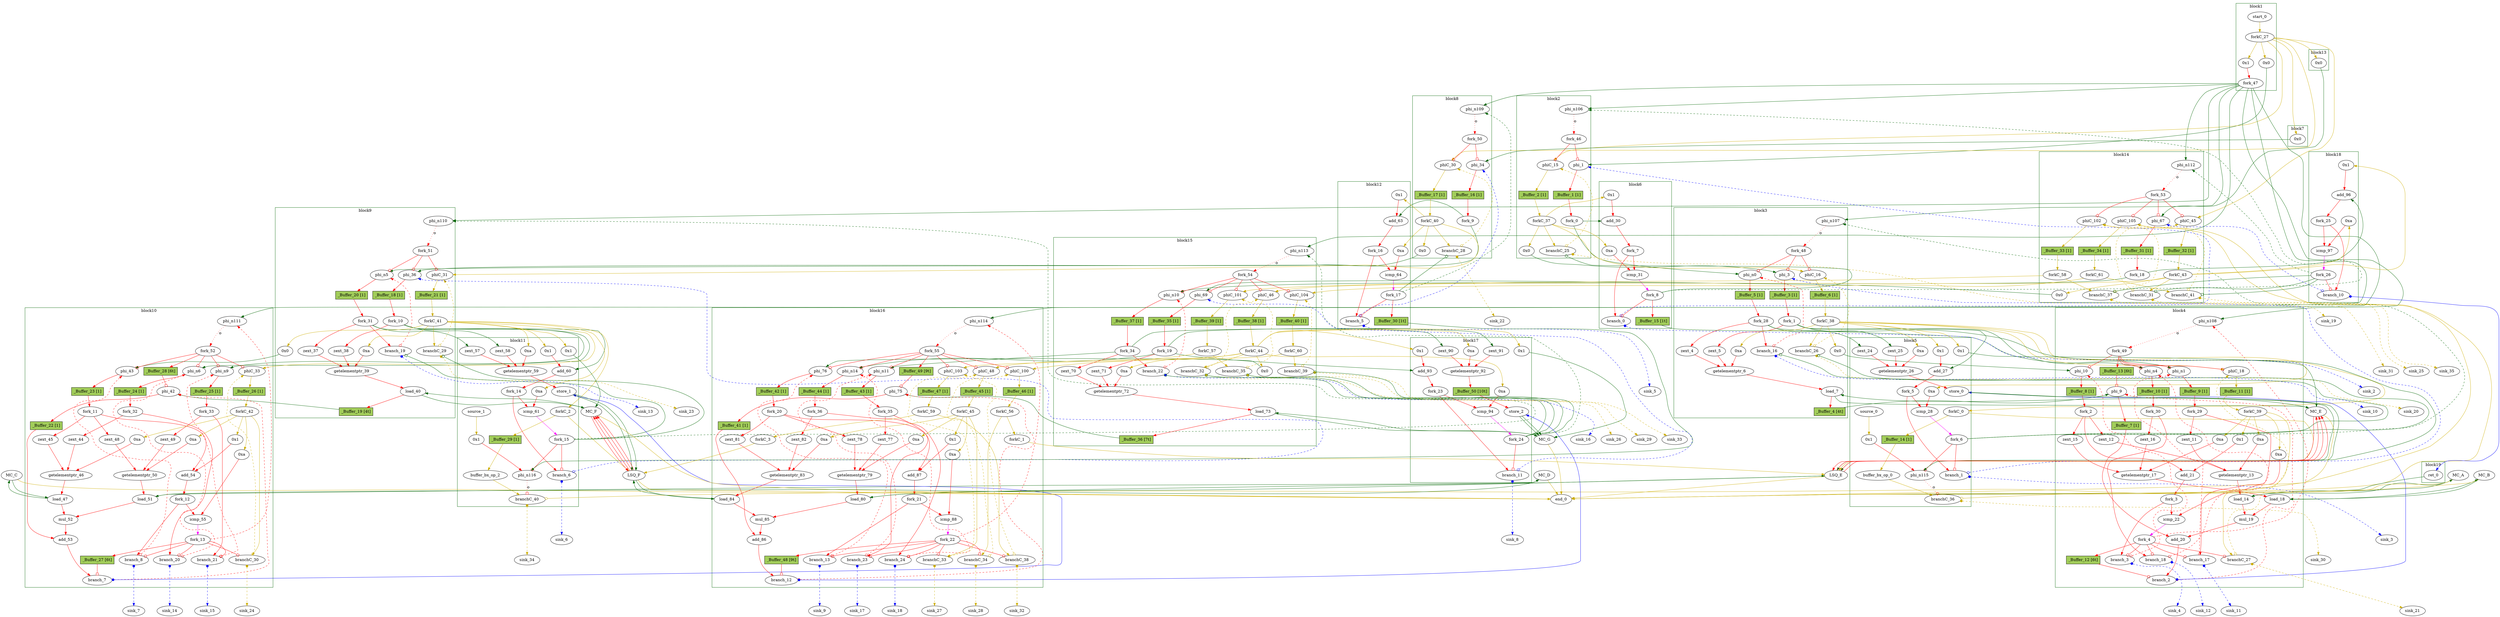 // Number of blocks: 368
// Number of channels: 628
Digraph G {

  // Blocks
subgraph cluster_1 {
color = "darkgreen"
label = "block1"
  cst_0 [type=Constant, in="in1:32", out="out1:32", bbID = 1, value="0x0", label="0x0",  shape=oval];
  start_0 [type=Entry, in="in1:0", out="out1:0", bbID = 1,  shape=oval];
  cst_42 [type=Constant, in="in1:32", out="out1:32", bbID = 1, value="0x1", label="0x1",  shape=oval];
  forkC_27 [type=Fork, in="in1:0", out="out1:0 out2:0 out3:0 out4:0 out5:0 out6:0 out7:0", bbID = 1,  shape=oval];
  fork_47 [type=Fork, in="in1:32", out="out1:32 out2:32 out3:32 out4:32 out5:32 out6:32 out7:32 out8:32 out9:32", bbID = 1,  shape=oval];
}
subgraph cluster_2 {
color = "darkgreen"
label = "block2"
  phi_1 [type=Mux, in="in1?:1 in2:32 in3:32", out="out1:32", delay=0.366, bbID = 2,  shape=oval];
  cst_1 [type=Constant, in="in1:32", out="out1:32", bbID = 2, value="0x0", label="0x0",  shape=oval];
  phiC_15 [type=Mux, in="in1?:1 in2:0 in3:0", out="out1:0", delay=0.166, bbID = 2,  shape=oval];
  phi_n106 [type=Merge, in="in1:32 in2:32*i", out="out1:32", delay=0.366, bbID = 2,  shape=oval];
  branchC_25 [type=Branch, in="in1:0 in2?:1*i", out="out1+:0 out2-:0", bbID = 2,  shape=oval];
  fork_0 [type=Fork, in="in1:32", out="out1:32 out2:32", bbID = 2,  shape=oval];
  forkC_37 [type=Fork, in="in1:0", out="out1:0 out2:0 out3:0 out4:0 out5:0", bbID = 2,  shape=oval];
  fork_46 [type=Fork, in="in1:32", out="out1:32 out2:32", bbID = 2,  shape=oval];
  _Buffer_1 [type=Buffer, in="in1:32", out="out1:32", bbID = 2, slots=1, transparent=false, label="_Buffer_1 [1]",  shape=box, style=filled, fillcolor=darkolivegreen3, height = 0.4];
  _Buffer_2 [type=Buffer, in="in1:0", out="out1:0", bbID = 2, slots=1, transparent=false, label="_Buffer_2 [1]",  shape=box, style=filled, fillcolor=darkolivegreen3, height = 0.4];
}
subgraph cluster_3 {
color = "darkgreen"
label = "block3"
  phi_3 [type=Mux, in="in1?:1 in2:32 in3:32", out="out1:32", delay=0.366, bbID = 3,  shape=oval];
  zext_4 [type=Operator, in="in1:32", out="out1:32", op = "zext_op", bbID = 3,  shape=oval];
  zext_5 [type=Operator, in="in1:32", out="out1:32", op = "zext_op", bbID = 3,  shape=oval];
  getelementptr_6 [type=Operator, in="in1:32 in2:32 in3:32", out="out1:32", op = "getelementptr_op", delay=2.966, constants=1, bbID = 3,  shape=oval];
  load_7 [type=Operator, in="in1:32 in2:32", out="out1:32 out2:32", op = "mc_load_op", latency=2, bbID = 3, portID = 0, offset = 0,  shape=oval];
  cst_2 [type=Constant, in="in1:32", out="out1:32", bbID = 3, value="0x0", label="0x0",  shape=oval];
  cst_27 [type=Constant, in="in1:32", out="out1:32", bbID = 3, value="0xa", label="0xa",  shape=oval];
  phi_n0 [type=Mux, in="in1?:1 in2:32 in3:32", out="out1:32", delay=0.366, bbID = 3,  shape=oval];
  phiC_16 [type=Mux, in="in1?:1 in2:0 in3:0", out="out1:0", delay=0.166, bbID = 3,  shape=oval];
  phi_n107 [type=Merge, in="in1:32 in2:32*i", out="out1:32", delay=0.366, bbID = 3,  shape=oval];
  branch_16 [type=Branch, in="in1:32 in2?:1*i", out="out1+:32 out2-:32", bbID = 3,  shape=oval];
  branchC_26 [type=Branch, in="in1:0 in2?:1*i", out="out1+:0 out2-:0", bbID = 3,  shape=oval];
  fork_1 [type=Fork, in="in1:32", out="out1:32 out2:32 out3:32 out4:32", bbID = 3,  shape=oval];
  fork_28 [type=Fork, in="in1:32", out="out1:32 out2:32 out3:32 out4:32", bbID = 3,  shape=oval];
  forkC_38 [type=Fork, in="in1:0", out="out1:0 out2:0 out3:0 out4:0 out5:0 out6:0 out7:0 out8:0 out9:0", bbID = 3,  shape=oval];
  fork_48 [type=Fork, in="in1:32", out="out1:32 out2:32 out3:32", bbID = 3,  shape=oval];
  _Buffer_3 [type=Buffer, in="in1:32", out="out1:32", bbID = 3, slots=1, transparent=false, label="_Buffer_3 [1]",  shape=box, style=filled, fillcolor=darkolivegreen3, height = 0.4];
  _Buffer_4 [type=Buffer, in="in1:32", out="out1:32", bbID = 3, slots=4, transparent=true, label="_Buffer_4 [4t]",  shape=box, style=filled, fillcolor=darkolivegreen3, height = 0.4];
  _Buffer_5 [type=Buffer, in="in1:32", out="out1:32", bbID = 3, slots=1, transparent=false, label="_Buffer_5 [1]",  shape=box, style=filled, fillcolor=darkolivegreen3, height = 0.4];
  _Buffer_6 [type=Buffer, in="in1:0", out="out1:0", bbID = 3, slots=1, transparent=false, label="_Buffer_6 [1]",  shape=box, style=filled, fillcolor=darkolivegreen3, height = 0.4];
}
subgraph cluster_4 {
color = "darkgreen"
label = "block4"
  phi_9 [type=Mux, in="in1?:1 in2:32 in3:32", out="out1:32", delay=0.366, bbID = 4, retimingDiff=6,  shape=oval];
  phi_10 [type=Mux, in="in1?:1 in2:32 in3:32", out="out1:32", delay=0.366, bbID = 4,  shape=oval];
  zext_11 [type=Operator, in="in1:32", out="out1:32", op = "zext_op", bbID = 4, retimingDiff=1,  shape=oval];
  zext_12 [type=Operator, in="in1:32", out="out1:32", op = "zext_op", bbID = 4, retimingDiff=1,  shape=oval];
  getelementptr_13 [type=Operator, in="in1:32 in2:32 in3:32", out="out1:32", op = "getelementptr_op", delay=2.966, constants=1, bbID = 4, retimingDiff=1,  shape=oval];
  load_14 [type=Operator, in="in1:32 in2:32", out="out1:32 out2:32", op = "mc_load_op", latency=2, bbID = 4, portID = 0, offset = 0, retimingDiff=2,  shape=oval];
  zext_15 [type=Operator, in="in1:32", out="out1:32", op = "zext_op", bbID = 4, retimingDiff=1,  shape=oval];
  zext_16 [type=Operator, in="in1:32", out="out1:32", op = "zext_op", bbID = 4, retimingDiff=1,  shape=oval];
  getelementptr_17 [type=Operator, in="in1:32 in2:32 in3:32", out="out1:32", op = "getelementptr_op", delay=2.966, constants=1, bbID = 4, retimingDiff=1,  shape=oval];
  load_18 [type=Operator, in="in1:32 in2:32", out="out1:32 out2:32", op = "mc_load_op", latency=2, bbID = 4, portID = 0, offset = 0, retimingDiff=2,  shape=oval];
  mul_19 [type=Operator, in="in1:32 in2:32", out="out1:32", op = "mul_op", latency=4, bbID = 4, retimingDiff=4,  shape=oval];
  add_20 [type=Operator, in="in1:32 in2:32", out="out1:32", op = "add_op", delay=1.693, bbID = 4, retimingDiff=7,  shape=oval];
  cst_3 [type=Constant, in="in1:32", out="out1:32", bbID = 4, value="0x1", label="0x1", retimingDiff=1,  shape=oval];
  add_21 [type=Operator, in="in1:32 in2:32", out="out1:32", op = "add_op", delay=1.693, bbID = 4, retimingDiff=1,  shape=oval];
  cst_4 [type=Constant, in="in1:32", out="out1:32", bbID = 4, value="0xa", label="0xa", retimingDiff=1,  shape=oval];
  icmp_22 [type=Operator, in="in1:32 in2:32", out="out1:1", op = "icmp_ult_op", delay=1.53, bbID = 4, retimingDiff=1,  shape=oval];
  cst_28 [type=Constant, in="in1:32", out="out1:32", bbID = 4, value="0xa", label="0xa", retimingDiff=1,  shape=oval];
  cst_29 [type=Constant, in="in1:32", out="out1:32", bbID = 4, value="0xa", label="0xa", retimingDiff=1,  shape=oval];
  phi_n1 [type=Mux, in="in1?:1 in2:32 in3:32", out="out1:32", delay=0.366, bbID = 4,  shape=oval];
  phi_n4 [type=Mux, in="in1?:1 in2:32 in3:32", out="out1:32", delay=0.366, bbID = 4,  shape=oval];
  phiC_18 [type=Mux, in="in1?:1 in2:0 in3:0", out="out1:0", delay=0.166, bbID = 4,  shape=oval];
  branch_2 [type=Branch, in="in1:32 in2?:1*i", out="out1+:32 out2-:32", bbID = 4, retimingDiff=7,  shape=oval];
  phi_n108 [type=Merge, in="in1:32 in2:32*i", out="out1:32", delay=0.366, bbID = 4,  shape=oval];
  branch_3 [type=Branch, in="in1:32 in2?:1*i", out="out1+:32 out2-:32", bbID = 4, retimingDiff=1,  shape=oval];
  branch_17 [type=Branch, in="in1:32 in2?:1*i", out="out1+:32 out2-:32", bbID = 4, retimingDiff=1,  shape=oval];
  branch_18 [type=Branch, in="in1:32 in2?:1*i", out="out1+:32 out2-:32", bbID = 4, retimingDiff=1,  shape=oval];
  branchC_27 [type=Branch, in="in1:0 in2?:1*i", out="out1+:0 out2-:0", bbID = 4, retimingDiff=1,  shape=oval];
  fork_2 [type=Fork, in="in1:32", out="out1:32 out2:32 out3:32", bbID = 4, retimingDiff=1,  shape=oval];
  fork_3 [type=Fork, in="in1:32", out="out1:32 out2:32", bbID = 4, retimingDiff=1,  shape=oval];
  fork_4 [type=Fork, in="in1:32", out="out1:32 out2:32 out3:32 out4:32 out5:32 out6:32", bbID = 4, retimingDiff=1,  shape=oval];
  fork_29 [type=Fork, in="in1:32", out="out1:32 out2:32", bbID = 4, retimingDiff=1,  shape=oval];
  fork_30 [type=Fork, in="in1:32", out="out1:32 out2:32", bbID = 4, retimingDiff=1,  shape=oval];
  forkC_39 [type=Fork, in="in1:0", out="out1:0 out2:0 out3:0 out4:0 out5:0", bbID = 4, retimingDiff=1,  shape=oval];
  fork_49 [type=Fork, in="in1:32", out="out1:32 out2:32 out3:32 out4:32 out5:32", bbID = 4,  shape=oval];
  _Buffer_7 [type=Buffer, in="in1:32", out="out1:32", bbID = 4, slots=1, transparent=false, label="_Buffer_7 [1]",  shape=box, style=filled, fillcolor=darkolivegreen3, height = 0.4];
  _Buffer_8 [type=Buffer, in="in1:32", out="out1:32", bbID = 4, slots=1, transparent=false, label="_Buffer_8 [1]",  shape=box, style=filled, fillcolor=darkolivegreen3, height = 0.4];
  _Buffer_9 [type=Buffer, in="in1:32", out="out1:32", bbID = 4, slots=1, transparent=false, label="_Buffer_9 [1]",  shape=box, style=filled, fillcolor=darkolivegreen3, height = 0.4];
  _Buffer_10 [type=Buffer, in="in1:32", out="out1:32", bbID = 4, slots=1, transparent=false, label="_Buffer_10 [1]",  shape=box, style=filled, fillcolor=darkolivegreen3, height = 0.4];
  _Buffer_11 [type=Buffer, in="in1:0", out="out1:0", bbID = 4, slots=1, transparent=false, label="_Buffer_11 [1]",  shape=box, style=filled, fillcolor=darkolivegreen3, height = 0.4];
  _Buffer_12 [type=Buffer, in="in1:32", out="out1:32", bbID = 4, slots=6, transparent=true, label="_Buffer_12 [6t]",  shape=box, style=filled, fillcolor=darkolivegreen3, height = 0.4];
  _Buffer_13 [type=Buffer, in="in1:32", out="out1:32", bbID = 4, slots=6, transparent=true, label="_Buffer_13 [6t]",  shape=box, style=filled, fillcolor=darkolivegreen3, height = 0.4];
}
subgraph cluster_5 {
color = "darkgreen"
label = "block5"
  zext_24 [type=Operator, in="in1:32", out="out1:32", op = "zext_op", bbID = 5,  shape=oval];
  zext_25 [type=Operator, in="in1:32", out="out1:32", op = "zext_op", bbID = 5,  shape=oval];
  getelementptr_26 [type=Operator, in="in1:32 in2:32 in3:32", out="out1:32", op = "getelementptr_op", delay=2.966, constants=1, bbID = 5,  shape=oval];
  store_0 [type=Operator, in="in1:32 in2:32", out="out1:32 out2:32", op = "lsq_store_op", bbID = 5, portID = 0, offset = 0,  shape=oval];
  cst_5 [type=Constant, in="in1:32", out="out1:32", bbID = 5, value="0x1", label="0x1",  shape=oval];
  add_27 [type=Operator, in="in1:32 in2:32", out="out1:32", op = "add_op", delay=1.693, bbID = 5,  shape=oval];
  cst_6 [type=Constant, in="in1:32", out="out1:32", bbID = 5, value="0xa", label="0xa",  shape=oval];
  icmp_28 [type=Operator, in="in1:32 in2:32", out="out1:1", op = "icmp_ult_op", delay=1.53, bbID = 5,  shape=oval];
  cst_30 [type=Constant, in="in1:32", out="out1:32", bbID = 5, value="0xa", label="0xa",  shape=oval];
  cst_40 [type=Constant, in="in1:32", out="out1:32", bbID = 5, value="0x1", label="0x1",  shape=oval];
  forkC_0 [type=Fork, in="in1:0", out="out1:0 out2:0", bbID = 5,  shape=oval];
  buffer_bx_op_0 [type=Operator, in="in1:0", out="out1:0", op = "buffer_bx_op", latency=1, bbID = 5,  shape=oval];
  branch_1 [type=Branch, in="in1:32 in2?:1*i", out="out1+:32 out2-:32", bbID = 5,  shape=oval];
  phi_n115 [type=Mux, in="in1?:1 in2:32 in3:32", out="out1:32", delay=0.366, bbID = 5,  shape=oval];
  cst_43 [type=Constant, in="in1:32", out="out1:32", bbID = 5, value="0x1", label="0x1",  shape=oval];
  source_0 [type=Source, out="out1:0", bbID = 5,  shape=oval];
  branchC_36 [type=Branch, in="in1:0 in2?:1", out="out1+:0 out2-:0", bbID = 5,  shape=oval];
  fork_5 [type=Fork, in="in1:32", out="out1:32 out2:32", bbID = 5,  shape=oval];
  fork_6 [type=Fork, in="in1:32", out="out1:32 out2:32 out3:32 out4:32 out5:32", bbID = 5,  shape=oval];
  _Buffer_14 [type=Buffer, in="in1:0", out="out1:0", bbID = 5, slots=1, transparent=false, label="_Buffer_14 [1]",  shape=box, style=filled, fillcolor=darkolivegreen3, height = 0.4];
}
subgraph cluster_6 {
color = "darkgreen"
label = "block6"
  cst_7 [type=Constant, in="in1:32", out="out1:32", bbID = 6, value="0x1", label="0x1",  shape=oval];
  add_30 [type=Operator, in="in1:32 in2:32", out="out1:32", op = "add_op", delay=1.693, bbID = 6,  shape=oval];
  cst_8 [type=Constant, in="in1:32", out="out1:32", bbID = 6, value="0xa", label="0xa",  shape=oval];
  icmp_31 [type=Operator, in="in1:32 in2:32", out="out1:1", op = "icmp_ult_op", delay=1.53, bbID = 6,  shape=oval];
  branch_0 [type=Branch, in="in1:32 in2?:1*i", out="out1+:32 out2-:32", bbID = 6,  shape=oval];
  fork_7 [type=Fork, in="in1:32", out="out1:32 out2:32", bbID = 6,  shape=oval];
  fork_8 [type=Fork, in="in1:32", out="out1:32 out2:32 out3:32 out4:32", bbID = 6,  shape=oval];
  _Buffer_15 [type=Buffer, in="in1:32", out="out1:32", bbID = 6, slots=1, transparent=true, label="_Buffer_15 [1t]",  shape=box, style=filled, fillcolor=darkolivegreen3, height = 0.4];
}
subgraph cluster_7 {
color = "darkgreen"
label = "block7"
  cst_9 [type=Constant, in="in1:32", out="out1:32", bbID = 7, value="0x0", label="0x0",  shape=oval];
}
subgraph cluster_8 {
color = "darkgreen"
label = "block8"
  phi_34 [type=Mux, in="in1?:1 in2:32 in3:32", out="out1:32", delay=0.366, bbID = 8,  shape=oval];
  cst_10 [type=Constant, in="in1:32", out="out1:32", bbID = 8, value="0x0", label="0x0",  shape=oval];
  phiC_30 [type=Mux, in="in1?:1 in2:0 in3:0", out="out1:0", delay=0.166, bbID = 8,  shape=oval];
  phi_n109 [type=Merge, in="in1:32 in2:32*i", out="out1:32", delay=0.366, bbID = 8,  shape=oval];
  branchC_28 [type=Branch, in="in1:0 in2?:1*i", out="out1+:0 out2-:0", bbID = 8,  shape=oval];
  fork_9 [type=Fork, in="in1:32", out="out1:32 out2:32", bbID = 8,  shape=oval];
  forkC_40 [type=Fork, in="in1:0", out="out1:0 out2:0 out3:0 out4:0 out5:0", bbID = 8,  shape=oval];
  fork_50 [type=Fork, in="in1:32", out="out1:32 out2:32", bbID = 8,  shape=oval];
  _Buffer_16 [type=Buffer, in="in1:32", out="out1:32", bbID = 8, slots=1, transparent=false, label="_Buffer_16 [1]",  shape=box, style=filled, fillcolor=darkolivegreen3, height = 0.4];
  _Buffer_17 [type=Buffer, in="in1:0", out="out1:0", bbID = 8, slots=1, transparent=false, label="_Buffer_17 [1]",  shape=box, style=filled, fillcolor=darkolivegreen3, height = 0.4];
}
subgraph cluster_9 {
color = "darkgreen"
label = "block9"
  phi_36 [type=Mux, in="in1?:1 in2:32 in3:32", out="out1:32", delay=0.366, bbID = 9,  shape=oval];
  zext_37 [type=Operator, in="in1:32", out="out1:32", op = "zext_op", bbID = 9,  shape=oval];
  zext_38 [type=Operator, in="in1:32", out="out1:32", op = "zext_op", bbID = 9,  shape=oval];
  getelementptr_39 [type=Operator, in="in1:32 in2:32 in3:32", out="out1:32", op = "getelementptr_op", delay=2.966, constants=1, bbID = 9,  shape=oval];
  load_40 [type=Operator, in="in1:32 in2:32", out="out1:32 out2:32", op = "mc_load_op", latency=2, bbID = 9, portID = 0, offset = 0,  shape=oval];
  cst_11 [type=Constant, in="in1:32", out="out1:32", bbID = 9, value="0x0", label="0x0",  shape=oval];
  cst_31 [type=Constant, in="in1:32", out="out1:32", bbID = 9, value="0xa", label="0xa",  shape=oval];
  phi_n5 [type=Mux, in="in1?:1 in2:32 in3:32", out="out1:32", delay=0.366, bbID = 9,  shape=oval];
  phiC_31 [type=Mux, in="in1?:1 in2:0 in3:0", out="out1:0", delay=0.166, bbID = 9,  shape=oval];
  phi_n110 [type=Merge, in="in1:32 in2:32*i", out="out1:32", delay=0.366, bbID = 9,  shape=oval];
  branch_19 [type=Branch, in="in1:32 in2?:1*i", out="out1+:32 out2-:32", bbID = 9,  shape=oval];
  branchC_29 [type=Branch, in="in1:0 in2?:1*i", out="out1+:0 out2-:0", bbID = 9,  shape=oval];
  fork_10 [type=Fork, in="in1:32", out="out1:32 out2:32 out3:32 out4:32", bbID = 9,  shape=oval];
  fork_31 [type=Fork, in="in1:32", out="out1:32 out2:32 out3:32 out4:32", bbID = 9,  shape=oval];
  forkC_41 [type=Fork, in="in1:0", out="out1:0 out2:0 out3:0 out4:0 out5:0 out6:0 out7:0 out8:0 out9:0", bbID = 9,  shape=oval];
  fork_51 [type=Fork, in="in1:32", out="out1:32 out2:32 out3:32", bbID = 9,  shape=oval];
  _Buffer_18 [type=Buffer, in="in1:32", out="out1:32", bbID = 9, slots=1, transparent=false, label="_Buffer_18 [1]",  shape=box, style=filled, fillcolor=darkolivegreen3, height = 0.4];
  _Buffer_19 [type=Buffer, in="in1:32", out="out1:32", bbID = 9, slots=4, transparent=true, label="_Buffer_19 [4t]",  shape=box, style=filled, fillcolor=darkolivegreen3, height = 0.4];
  _Buffer_20 [type=Buffer, in="in1:32", out="out1:32", bbID = 9, slots=1, transparent=false, label="_Buffer_20 [1]",  shape=box, style=filled, fillcolor=darkolivegreen3, height = 0.4];
  _Buffer_21 [type=Buffer, in="in1:0", out="out1:0", bbID = 9, slots=1, transparent=false, label="_Buffer_21 [1]",  shape=box, style=filled, fillcolor=darkolivegreen3, height = 0.4];
}
subgraph cluster_10 {
color = "darkgreen"
label = "block10"
  phi_42 [type=Mux, in="in1?:1 in2:32 in3:32", out="out1:32", delay=0.366, bbID = 10,  shape=oval];
  phi_43 [type=Mux, in="in1?:1 in2:32 in3:32", out="out1:32", delay=0.366, bbID = 10,  shape=oval];
  zext_44 [type=Operator, in="in1:32", out="out1:32", op = "zext_op", bbID = 10,  shape=oval];
  zext_45 [type=Operator, in="in1:32", out="out1:32", op = "zext_op", bbID = 10,  shape=oval];
  getelementptr_46 [type=Operator, in="in1:32 in2:32 in3:32", out="out1:32", op = "getelementptr_op", delay=2.966, constants=1, bbID = 10,  shape=oval];
  load_47 [type=Operator, in="in1:32 in2:32", out="out1:32 out2:32", op = "mc_load_op", latency=2, bbID = 10, portID = 0, offset = 0,  shape=oval];
  zext_48 [type=Operator, in="in1:32", out="out1:32", op = "zext_op", bbID = 10,  shape=oval];
  zext_49 [type=Operator, in="in1:32", out="out1:32", op = "zext_op", bbID = 10,  shape=oval];
  getelementptr_50 [type=Operator, in="in1:32 in2:32 in3:32", out="out1:32", op = "getelementptr_op", delay=2.966, constants=1, bbID = 10,  shape=oval];
  load_51 [type=Operator, in="in1:32 in2:32", out="out1:32 out2:32", op = "mc_load_op", latency=2, bbID = 10, portID = 0, offset = 0,  shape=oval];
  mul_52 [type=Operator, in="in1:32 in2:32", out="out1:32", op = "mul_op", latency=4, bbID = 10,  shape=oval];
  add_53 [type=Operator, in="in1:32 in2:32", out="out1:32", op = "add_op", delay=1.693, bbID = 10,  shape=oval];
  cst_12 [type=Constant, in="in1:32", out="out1:32", bbID = 10, value="0x1", label="0x1",  shape=oval];
  add_54 [type=Operator, in="in1:32 in2:32", out="out1:32", op = "add_op", delay=1.693, bbID = 10,  shape=oval];
  cst_13 [type=Constant, in="in1:32", out="out1:32", bbID = 10, value="0xa", label="0xa",  shape=oval];
  icmp_55 [type=Operator, in="in1:32 in2:32", out="out1:1", op = "icmp_ult_op", delay=1.53, bbID = 10,  shape=oval];
  cst_32 [type=Constant, in="in1:32", out="out1:32", bbID = 10, value="0xa", label="0xa",  shape=oval];
  cst_33 [type=Constant, in="in1:32", out="out1:32", bbID = 10, value="0xa", label="0xa",  shape=oval];
  phi_n6 [type=Mux, in="in1?:1 in2:32 in3:32", out="out1:32", delay=0.366, bbID = 10,  shape=oval];
  phi_n9 [type=Mux, in="in1?:1 in2:32 in3:32", out="out1:32", delay=0.366, bbID = 10,  shape=oval];
  phiC_33 [type=Mux, in="in1?:1 in2:0 in3:0", out="out1:0", delay=0.166, bbID = 10,  shape=oval];
  branch_7 [type=Branch, in="in1:32 in2?:1*i", out="out1+:32 out2-:32", bbID = 10,  shape=oval];
  phi_n111 [type=Merge, in="in1:32 in2:32*i", out="out1:32", delay=0.366, bbID = 10,  shape=oval];
  branch_8 [type=Branch, in="in1:32 in2?:1*i", out="out1+:32 out2-:32", bbID = 10,  shape=oval];
  branch_20 [type=Branch, in="in1:32 in2?:1*i", out="out1+:32 out2-:32", bbID = 10,  shape=oval];
  branch_21 [type=Branch, in="in1:32 in2?:1*i", out="out1+:32 out2-:32", bbID = 10,  shape=oval];
  branchC_30 [type=Branch, in="in1:0 in2?:1*i", out="out1+:0 out2-:0", bbID = 10,  shape=oval];
  fork_11 [type=Fork, in="in1:32", out="out1:32 out2:32 out3:32", bbID = 10,  shape=oval];
  fork_12 [type=Fork, in="in1:32", out="out1:32 out2:32", bbID = 10,  shape=oval];
  fork_13 [type=Fork, in="in1:32", out="out1:32 out2:32 out3:32 out4:32 out5:32 out6:32", bbID = 10,  shape=oval];
  fork_32 [type=Fork, in="in1:32", out="out1:32 out2:32", bbID = 10,  shape=oval];
  fork_33 [type=Fork, in="in1:32", out="out1:32 out2:32", bbID = 10,  shape=oval];
  forkC_42 [type=Fork, in="in1:0", out="out1:0 out2:0 out3:0 out4:0 out5:0", bbID = 10,  shape=oval];
  fork_52 [type=Fork, in="in1:32", out="out1:32 out2:32 out3:32 out4:32 out5:32", bbID = 10,  shape=oval];
  _Buffer_22 [type=Buffer, in="in1:32", out="out1:32", bbID = 10, slots=1, transparent=false, label="_Buffer_22 [1]",  shape=box, style=filled, fillcolor=darkolivegreen3, height = 0.4];
  _Buffer_23 [type=Buffer, in="in1:32", out="out1:32", bbID = 10, slots=1, transparent=false, label="_Buffer_23 [1]",  shape=box, style=filled, fillcolor=darkolivegreen3, height = 0.4];
  _Buffer_24 [type=Buffer, in="in1:32", out="out1:32", bbID = 10, slots=1, transparent=false, label="_Buffer_24 [1]",  shape=box, style=filled, fillcolor=darkolivegreen3, height = 0.4];
  _Buffer_25 [type=Buffer, in="in1:32", out="out1:32", bbID = 10, slots=1, transparent=false, label="_Buffer_25 [1]",  shape=box, style=filled, fillcolor=darkolivegreen3, height = 0.4];
  _Buffer_26 [type=Buffer, in="in1:0", out="out1:0", bbID = 10, slots=1, transparent=false, label="_Buffer_26 [1]",  shape=box, style=filled, fillcolor=darkolivegreen3, height = 0.4];
  _Buffer_27 [type=Buffer, in="in1:32", out="out1:32", bbID = 10, slots=6, transparent=true, label="_Buffer_27 [6t]",  shape=box, style=filled, fillcolor=darkolivegreen3, height = 0.4];
  _Buffer_28 [type=Buffer, in="in1:32", out="out1:32", bbID = 10, slots=6, transparent=true, label="_Buffer_28 [6t]",  shape=box, style=filled, fillcolor=darkolivegreen3, height = 0.4];
}
subgraph cluster_11 {
color = "darkgreen"
label = "block11"
  zext_57 [type=Operator, in="in1:32", out="out1:32", op = "zext_op", bbID = 11,  shape=oval];
  zext_58 [type=Operator, in="in1:32", out="out1:32", op = "zext_op", bbID = 11,  shape=oval];
  getelementptr_59 [type=Operator, in="in1:32 in2:32 in3:32", out="out1:32", op = "getelementptr_op", delay=2.966, constants=1, bbID = 11,  shape=oval];
  store_1 [type=Operator, in="in1:32 in2:32", out="out1:32 out2:32", op = "lsq_store_op", bbID = 11, portID = 0, offset = 0,  shape=oval];
  cst_14 [type=Constant, in="in1:32", out="out1:32", bbID = 11, value="0x1", label="0x1",  shape=oval];
  add_60 [type=Operator, in="in1:32 in2:32", out="out1:32", op = "add_op", delay=1.693, bbID = 11,  shape=oval];
  cst_15 [type=Constant, in="in1:32", out="out1:32", bbID = 11, value="0xa", label="0xa",  shape=oval];
  icmp_61 [type=Operator, in="in1:32 in2:32", out="out1:1", op = "icmp_ult_op", delay=1.53, bbID = 11,  shape=oval];
  cst_34 [type=Constant, in="in1:32", out="out1:32", bbID = 11, value="0xa", label="0xa",  shape=oval];
  cst_41 [type=Constant, in="in1:32", out="out1:32", bbID = 11, value="0x1", label="0x1",  shape=oval];
  forkC_2 [type=Fork, in="in1:0", out="out1:0 out2:0", bbID = 11,  shape=oval];
  buffer_bx_op_2 [type=Operator, in="in1:0", out="out1:0", op = "buffer_bx_op", latency=1, bbID = 11,  shape=oval];
  branch_6 [type=Branch, in="in1:32 in2?:1*i", out="out1+:32 out2-:32", bbID = 11,  shape=oval];
  phi_n116 [type=Mux, in="in1?:1 in2:32 in3:32", out="out1:32", delay=0.366, bbID = 11,  shape=oval];
  cst_44 [type=Constant, in="in1:32", out="out1:32", bbID = 11, value="0x1", label="0x1",  shape=oval];
  source_1 [type=Source, out="out1:0", bbID = 11,  shape=oval];
  branchC_40 [type=Branch, in="in1:0 in2?:1", out="out1+:0 out2-:0", bbID = 11,  shape=oval];
  fork_14 [type=Fork, in="in1:32", out="out1:32 out2:32", bbID = 11,  shape=oval];
  fork_15 [type=Fork, in="in1:32", out="out1:32 out2:32 out3:32 out4:32 out5:32", bbID = 11,  shape=oval];
  _Buffer_29 [type=Buffer, in="in1:0", out="out1:0", bbID = 11, slots=1, transparent=false, label="_Buffer_29 [1]",  shape=box, style=filled, fillcolor=darkolivegreen3, height = 0.4];
}
subgraph cluster_12 {
color = "darkgreen"
label = "block12"
  cst_16 [type=Constant, in="in1:32", out="out1:32", bbID = 12, value="0x1", label="0x1",  shape=oval];
  add_63 [type=Operator, in="in1:32 in2:32", out="out1:32", op = "add_op", delay=1.693, bbID = 12,  shape=oval];
  cst_17 [type=Constant, in="in1:32", out="out1:32", bbID = 12, value="0xa", label="0xa",  shape=oval];
  icmp_64 [type=Operator, in="in1:32 in2:32", out="out1:1", op = "icmp_ult_op", delay=1.53, bbID = 12,  shape=oval];
  branch_5 [type=Branch, in="in1:32 in2?:1*i", out="out1+:32 out2-:32", bbID = 12,  shape=oval];
  fork_16 [type=Fork, in="in1:32", out="out1:32 out2:32", bbID = 12,  shape=oval];
  fork_17 [type=Fork, in="in1:32", out="out1:32 out2:32 out3:32 out4:32", bbID = 12,  shape=oval];
  _Buffer_30 [type=Buffer, in="in1:32", out="out1:32", bbID = 12, slots=1, transparent=true, label="_Buffer_30 [1t]",  shape=box, style=filled, fillcolor=darkolivegreen3, height = 0.4];
}
subgraph cluster_13 {
color = "darkgreen"
label = "block13"
  cst_18 [type=Constant, in="in1:32", out="out1:32", bbID = 13, value="0x0", label="0x0",  shape=oval];
}
subgraph cluster_14 {
color = "darkgreen"
label = "block14"
  phi_67 [type=Mux, in="in1?:1 in2:32 in3:32", out="out1:32", delay=0.366, bbID = 14,  shape=oval];
  cst_19 [type=Constant, in="in1:32", out="out1:32", bbID = 14, value="0x0", label="0x0",  shape=oval];
  phiC_45 [type=Mux, in="in1?:1 in2:0 in3:0", out="out1:0", delay=0.166, bbID = 14,  shape=oval];
  phiC_102 [type=Mux, in="in1?:1 in2:0 in3:0", out="out1:0", delay=0.166, bbID = 14,  shape=oval];
  phiC_105 [type=Mux, in="in1?:1 in2:0 in3:0", out="out1:0", delay=0.166, bbID = 14,  shape=oval];
  phi_n112 [type=Merge, in="in1:32 in2:32*i", out="out1:32", delay=0.366, bbID = 14,  shape=oval];
  branchC_31 [type=Branch, in="in1:0 in2?:1*i", out="out1+:0 out2-:0", bbID = 14,  shape=oval];
  branchC_37 [type=Branch, in="in1:0 in2?:1*i", out="out1+:0 out2-:0", bbID = 14,  shape=oval];
  branchC_41 [type=Branch, in="in1:0 in2?:1*i", out="out1+:0 out2-:0", bbID = 14,  shape=oval];
  fork_18 [type=Fork, in="in1:32", out="out1:32 out2:32", bbID = 14,  shape=oval];
  forkC_43 [type=Fork, in="in1:0", out="out1:0 out2:0 out3:0 out4:0 out5:0", bbID = 14,  shape=oval];
  fork_53 [type=Fork, in="in1:32", out="out1:32 out2:32 out3:32 out4:32", bbID = 14,  shape=oval];
  forkC_58 [type=Fork, in="in1:0", out="out1:0 out2:0", bbID = 14,  shape=oval];
  forkC_61 [type=Fork, in="in1:0", out="out1:0 out2:0", bbID = 14,  shape=oval];
  _Buffer_31 [type=Buffer, in="in1:32", out="out1:32", bbID = 14, slots=1, transparent=false, label="_Buffer_31 [1]",  shape=box, style=filled, fillcolor=darkolivegreen3, height = 0.4];
  _Buffer_32 [type=Buffer, in="in1:0", out="out1:0", bbID = 14, slots=1, transparent=false, label="_Buffer_32 [1]",  shape=box, style=filled, fillcolor=darkolivegreen3, height = 0.4];
  _Buffer_33 [type=Buffer, in="in1:0", out="out1:0", bbID = 14, slots=1, transparent=false, label="_Buffer_33 [1]",  shape=box, style=filled, fillcolor=darkolivegreen3, height = 0.4];
  _Buffer_34 [type=Buffer, in="in1:0", out="out1:0", bbID = 14, slots=1, transparent=false, label="_Buffer_34 [1]",  shape=box, style=filled, fillcolor=darkolivegreen3, height = 0.4];
}
subgraph cluster_15 {
color = "darkgreen"
label = "block15"
  phi_69 [type=Mux, in="in1?:1 in2:32 in3:32", out="out1:32", delay=0.366, bbID = 15,  shape=oval];
  zext_70 [type=Operator, in="in1:32", out="out1:32", op = "zext_op", bbID = 15,  shape=oval];
  zext_71 [type=Operator, in="in1:32", out="out1:32", op = "zext_op", bbID = 15,  shape=oval];
  getelementptr_72 [type=Operator, in="in1:32 in2:32 in3:32", out="out1:32", op = "getelementptr_op", delay=2.966, constants=1, bbID = 15,  shape=oval];
  load_73 [type=Operator, in="in1:32 in2:32", out="out1:32 out2:32", op = "mc_load_op", latency=2, bbID = 15, portID = 0, offset = 0,  shape=oval];
  cst_20 [type=Constant, in="in1:32", out="out1:32", bbID = 15, value="0x0", label="0x0",  shape=oval];
  cst_35 [type=Constant, in="in1:32", out="out1:32", bbID = 15, value="0xa", label="0xa",  shape=oval];
  phi_n10 [type=Mux, in="in1?:1 in2:32 in3:32", out="out1:32", delay=0.366, bbID = 15,  shape=oval];
  phiC_46 [type=Mux, in="in1?:1 in2:0 in3:0", out="out1:0", delay=0.166, bbID = 15,  shape=oval];
  phiC_101 [type=Mux, in="in1?:1 in2:0 in3:0", out="out1:0", delay=0.166, bbID = 15,  shape=oval];
  phiC_104 [type=Mux, in="in1?:1 in2:0 in3:0", out="out1:0", delay=0.166, bbID = 15,  shape=oval];
  phi_n113 [type=Merge, in="in1:32 in2:32*i", out="out1:32", delay=0.366, bbID = 15,  shape=oval];
  branch_22 [type=Branch, in="in1:32 in2?:1*i", out="out1+:32 out2-:32", bbID = 15,  shape=oval];
  branchC_32 [type=Branch, in="in1:0 in2?:1*i", out="out1+:0 out2-:0", bbID = 15,  shape=oval];
  branchC_35 [type=Branch, in="in1:0 in2?:1*i", out="out1+:0 out2-:0", bbID = 15,  shape=oval];
  branchC_39 [type=Branch, in="in1:0 in2?:1*i", out="out1+:0 out2-:0", bbID = 15,  shape=oval];
  fork_19 [type=Fork, in="in1:32", out="out1:32 out2:32 out3:32 out4:32", bbID = 15,  shape=oval];
  fork_34 [type=Fork, in="in1:32", out="out1:32 out2:32 out3:32 out4:32", bbID = 15,  shape=oval];
  forkC_44 [type=Fork, in="in1:0", out="out1:0 out2:0 out3:0 out4:0 out5:0 out6:0 out7:0 out8:0", bbID = 15,  shape=oval];
  fork_54 [type=Fork, in="in1:32", out="out1:32 out2:32 out3:32 out4:32 out5:32", bbID = 15,  shape=oval];
  forkC_57 [type=Fork, in="in1:0", out="out1:0 out2:0", bbID = 15,  shape=oval];
  forkC_60 [type=Fork, in="in1:0", out="out1:0 out2:0", bbID = 15,  shape=oval];
  _Buffer_35 [type=Buffer, in="in1:32", out="out1:32", bbID = 15, slots=1, transparent=false, label="_Buffer_35 [1]",  shape=box, style=filled, fillcolor=darkolivegreen3, height = 0.4];
  _Buffer_36 [type=Buffer, in="in1:32", out="out1:32", bbID = 15, slots=7, transparent=true, label="_Buffer_36 [7t]",  shape=box, style=filled, fillcolor=darkolivegreen3, height = 0.4];
  _Buffer_37 [type=Buffer, in="in1:32", out="out1:32", bbID = 15, slots=1, transparent=false, label="_Buffer_37 [1]",  shape=box, style=filled, fillcolor=darkolivegreen3, height = 0.4];
  _Buffer_38 [type=Buffer, in="in1:0", out="out1:0", bbID = 15, slots=1, transparent=false, label="_Buffer_38 [1]",  shape=box, style=filled, fillcolor=darkolivegreen3, height = 0.4];
  _Buffer_39 [type=Buffer, in="in1:0", out="out1:0", bbID = 15, slots=1, transparent=false, label="_Buffer_39 [1]",  shape=box, style=filled, fillcolor=darkolivegreen3, height = 0.4];
  _Buffer_40 [type=Buffer, in="in1:0", out="out1:0", bbID = 15, slots=1, transparent=false, label="_Buffer_40 [1]",  shape=box, style=filled, fillcolor=darkolivegreen3, height = 0.4];
}
subgraph cluster_16 {
color = "darkgreen"
label = "block16"
  phi_75 [type=Mux, in="in1?:1 in2:32 in3:32", out="out1:32", delay=0.366, bbID = 16,  shape=oval];
  phi_76 [type=Mux, in="in1?:1 in2:32 in3:32", out="out1:32", delay=0.366, bbID = 16,  shape=oval];
  zext_77 [type=Operator, in="in1:32", out="out1:32", op = "zext_op", bbID = 16,  shape=oval];
  zext_78 [type=Operator, in="in1:32", out="out1:32", op = "zext_op", bbID = 16,  shape=oval];
  getelementptr_79 [type=Operator, in="in1:32 in2:32 in3:32", out="out1:32", op = "getelementptr_op", delay=2.966, constants=1, bbID = 16,  shape=oval];
  load_80 [type=Operator, in="in1:32 in2:32", out="out1:32 out2:32", op = "lsq_load_op", latency=5, bbID = 16, portID = 0, offset = 0,  shape=oval];
  zext_81 [type=Operator, in="in1:32", out="out1:32", op = "zext_op", bbID = 16,  shape=oval];
  zext_82 [type=Operator, in="in1:32", out="out1:32", op = "zext_op", bbID = 16,  shape=oval];
  getelementptr_83 [type=Operator, in="in1:32 in2:32 in3:32", out="out1:32", op = "getelementptr_op", delay=2.966, constants=1, bbID = 16,  shape=oval];
  load_84 [type=Operator, in="in1:32 in2:32", out="out1:32 out2:32", op = "lsq_load_op", latency=5, bbID = 16, portID = 0, offset = 0,  shape=oval];
  mul_85 [type=Operator, in="in1:32 in2:32", out="out1:32", op = "mul_op", latency=4, bbID = 16,  shape=oval];
  add_86 [type=Operator, in="in1:32 in2:32", out="out1:32", op = "add_op", delay=1.693, bbID = 16,  shape=oval];
  cst_21 [type=Constant, in="in1:32", out="out1:32", bbID = 16, value="0x1", label="0x1",  shape=oval];
  add_87 [type=Operator, in="in1:32 in2:32", out="out1:32", op = "add_op", delay=1.693, bbID = 16,  shape=oval];
  cst_22 [type=Constant, in="in1:32", out="out1:32", bbID = 16, value="0xa", label="0xa",  shape=oval];
  icmp_88 [type=Operator, in="in1:32 in2:32", out="out1:1", op = "icmp_ult_op", delay=1.53, bbID = 16,  shape=oval];
  cst_36 [type=Constant, in="in1:32", out="out1:32", bbID = 16, value="0xa", label="0xa",  shape=oval];
  cst_37 [type=Constant, in="in1:32", out="out1:32", bbID = 16, value="0xa", label="0xa",  shape=oval];
  forkC_1 [type=Fork, in="in1:0", out="out1:0", bbID = 16,  shape=oval];
  forkC_3 [type=Fork, in="in1:0", out="out1:0", bbID = 16,  shape=oval];
  phi_n11 [type=Mux, in="in1?:1 in2:32 in3:32", out="out1:32", delay=0.366, bbID = 16,  shape=oval];
  phi_n14 [type=Mux, in="in1?:1 in2:32 in3:32", out="out1:32", delay=0.366, bbID = 16,  shape=oval];
  phiC_48 [type=Mux, in="in1?:1 in2:0 in3:0", out="out1:0", delay=0.166, bbID = 16,  shape=oval];
  phiC_100 [type=Mux, in="in1?:1 in2:0 in3:0", out="out1:0", delay=0.166, bbID = 16,  shape=oval];
  phiC_103 [type=Mux, in="in1?:1 in2:0 in3:0", out="out1:0", delay=0.166, bbID = 16,  shape=oval];
  branch_12 [type=Branch, in="in1:32 in2?:1*i", out="out1+:32 out2-:32", bbID = 16,  shape=oval];
  phi_n114 [type=Merge, in="in1:32 in2:32*i", out="out1:32", delay=0.366, bbID = 16,  shape=oval];
  branch_13 [type=Branch, in="in1:32 in2?:1*i", out="out1+:32 out2-:32", bbID = 16,  shape=oval];
  branch_23 [type=Branch, in="in1:32 in2?:1*i", out="out1+:32 out2-:32", bbID = 16,  shape=oval];
  branch_24 [type=Branch, in="in1:32 in2?:1*i", out="out1+:32 out2-:32", bbID = 16,  shape=oval];
  branchC_33 [type=Branch, in="in1:0 in2?:1*i", out="out1+:0 out2-:0", bbID = 16,  shape=oval];
  branchC_34 [type=Branch, in="in1:0 in2?:1*i", out="out1+:0 out2-:0", bbID = 16,  shape=oval];
  branchC_38 [type=Branch, in="in1:0 in2?:1*i", out="out1+:0 out2-:0", bbID = 16,  shape=oval];
  fork_20 [type=Fork, in="in1:32", out="out1:32 out2:32 out3:32", bbID = 16,  shape=oval];
  fork_21 [type=Fork, in="in1:32", out="out1:32 out2:32", bbID = 16,  shape=oval];
  fork_22 [type=Fork, in="in1:32", out="out1:32 out2:32 out3:32 out4:32 out5:32 out6:32 out7:32 out8:32", bbID = 16,  shape=oval];
  fork_35 [type=Fork, in="in1:32", out="out1:32 out2:32", bbID = 16,  shape=oval];
  fork_36 [type=Fork, in="in1:32", out="out1:32 out2:32", bbID = 16,  shape=oval];
  forkC_45 [type=Fork, in="in1:0", out="out1:0 out2:0 out3:0 out4:0 out5:0", bbID = 16,  shape=oval];
  fork_55 [type=Fork, in="in1:32", out="out1:32 out2:32 out3:32 out4:32 out5:32 out6:32 out7:32", bbID = 16,  shape=oval];
  forkC_56 [type=Fork, in="in1:0", out="out1:0 out2:0", bbID = 16,  shape=oval];
  forkC_59 [type=Fork, in="in1:0", out="out1:0 out2:0", bbID = 16,  shape=oval];
  _Buffer_41 [type=Buffer, in="in1:32", out="out1:32", bbID = 16, slots=1, transparent=false, label="_Buffer_41 [1]",  shape=box, style=filled, fillcolor=darkolivegreen3, height = 0.4];
  _Buffer_42 [type=Buffer, in="in1:32", out="out1:32", bbID = 16, slots=1, transparent=false, label="_Buffer_42 [1]",  shape=box, style=filled, fillcolor=darkolivegreen3, height = 0.4];
  _Buffer_43 [type=Buffer, in="in1:32", out="out1:32", bbID = 16, slots=1, transparent=false, label="_Buffer_43 [1]",  shape=box, style=filled, fillcolor=darkolivegreen3, height = 0.4];
  _Buffer_44 [type=Buffer, in="in1:32", out="out1:32", bbID = 16, slots=1, transparent=false, label="_Buffer_44 [1]",  shape=box, style=filled, fillcolor=darkolivegreen3, height = 0.4];
  _Buffer_45 [type=Buffer, in="in1:0", out="out1:0", bbID = 16, slots=1, transparent=false, label="_Buffer_45 [1]",  shape=box, style=filled, fillcolor=darkolivegreen3, height = 0.4];
  _Buffer_46 [type=Buffer, in="in1:0", out="out1:0", bbID = 16, slots=1, transparent=false, label="_Buffer_46 [1]",  shape=box, style=filled, fillcolor=darkolivegreen3, height = 0.4];
  _Buffer_47 [type=Buffer, in="in1:0", out="out1:0", bbID = 16, slots=1, transparent=false, label="_Buffer_47 [1]",  shape=box, style=filled, fillcolor=darkolivegreen3, height = 0.4];
  _Buffer_48 [type=Buffer, in="in1:32", out="out1:32", bbID = 16, slots=9, transparent=true, label="_Buffer_48 [9t]",  shape=box, style=filled, fillcolor=darkolivegreen3, height = 0.4];
  _Buffer_49 [type=Buffer, in="in1:32", out="out1:32", bbID = 16, slots=9, transparent=true, label="_Buffer_49 [9t]",  shape=box, style=filled, fillcolor=darkolivegreen3, height = 0.4];
}
subgraph cluster_17 {
color = "darkgreen"
label = "block17"
  zext_90 [type=Operator, in="in1:32", out="out1:32", op = "zext_op", bbID = 17,  shape=oval];
  zext_91 [type=Operator, in="in1:32", out="out1:32", op = "zext_op", bbID = 17,  shape=oval];
  getelementptr_92 [type=Operator, in="in1:32 in2:32 in3:32", out="out1:32", op = "getelementptr_op", delay=2.966, constants=1, bbID = 17,  shape=oval];
  store_2 [type=Operator, in="in1:32 in2:32", out="out1:32 out2:32", op = "mc_store_op", bbID = 17, portID = 0, offset = 0,  shape=oval];
  cst_23 [type=Constant, in="in1:32", out="out1:32", bbID = 17, value="0x1", label="0x1",  shape=oval];
  add_93 [type=Operator, in="in1:32 in2:32", out="out1:32", op = "add_op", delay=1.693, bbID = 17,  shape=oval];
  cst_24 [type=Constant, in="in1:32", out="out1:32", bbID = 17, value="0xa", label="0xa",  shape=oval];
  icmp_94 [type=Operator, in="in1:32 in2:32", out="out1:1", op = "icmp_ult_op", delay=1.53, bbID = 17,  shape=oval];
  cst_38 [type=Constant, in="in1:32", out="out1:32", bbID = 17, value="0xa", label="0xa",  shape=oval];
  cst_39 [type=Constant, in="in1:32", out="out1:32", bbID = 17, value="0x1", label="0x1",  shape=oval];
  branch_11 [type=Branch, in="in1:32 in2?:1*i", out="out1+:32 out2-:32", bbID = 17,  shape=oval];
  fork_23 [type=Fork, in="in1:32", out="out1:32 out2:32", bbID = 17,  shape=oval];
  fork_24 [type=Fork, in="in1:32", out="out1:32 out2:32 out3:32 out4:32 out5:32 out6:32", bbID = 17,  shape=oval];
  _Buffer_50 [type=Buffer, in="in1:32", out="out1:32", bbID = 17, slots=10, transparent=true, label="_Buffer_50 [10t]",  shape=box, style=filled, fillcolor=darkolivegreen3, height = 0.4];
}
subgraph cluster_18 {
color = "darkgreen"
label = "block18"
  cst_25 [type=Constant, in="in1:32", out="out1:32", bbID = 18, value="0x1", label="0x1",  shape=oval];
  add_96 [type=Operator, in="in1:32 in2:32", out="out1:32", op = "add_op", delay=1.693, bbID = 18,  shape=oval];
  cst_26 [type=Constant, in="in1:32", out="out1:32", bbID = 18, value="0xa", label="0xa",  shape=oval];
  icmp_97 [type=Operator, in="in1:32 in2:32", out="out1:1", op = "icmp_ult_op", delay=1.53, bbID = 18,  shape=oval];
  branch_10 [type=Branch, in="in1:32 in2?:1*i", out="out1+:32 out2-:32", bbID = 18,  shape=oval];
  fork_25 [type=Fork, in="in1:32", out="out1:32 out2:32", bbID = 18,  shape=oval];
  fork_26 [type=Fork, in="in1:32", out="out1:32 out2:32 out3:32 out4:32 out5:32", bbID = 18,  shape=oval];
}
subgraph cluster_19 {
color = "darkgreen"
label = "block19"
  ret_0 [type=Operator, in="in1:32", out="out1:32", op = "ret_op", bbID = 19,  shape=oval];
}
  LSQ_E [type=LSQ, in="in1:0*c0 in2:0*c1 in3:32*s0a in4:32*s0d in5:32*l0a in6:32*x0d", out="out1:32*l0d out2:0*e out3:32*x0a out4:32*y0a out5:32*y0d", bbID = 0, memory = "E", bbcount = 2, ldcount = 1, stcount = 1, fifoDepth = 16, numLoads = "{0; 1}", numStores = "{1; 0}", loadOffsets = "{{0;0;0;0;0;0;0;0;0;0;0;0;0;0;0;0};{0;0;0;0;0;0;0;0;0;0;0;0;0;0;0;0}}", storeOffsets = "{{0;0;0;0;0;0;0;0;0;0;0;0;0;0;0;0};{0;0;0;0;0;0;0;0;0;0;0;0;0;0;0;0}}", loadPorts = "{{0;0;0;0;0;0;0;0;0;0;0;0;0;0;0;0};{0;0;0;0;0;0;0;0;0;0;0;0;0;0;0;0}}", storePorts = "{{0;0;0;0;0;0;0;0;0;0;0;0;0;0;0;0};{0;0;0;0;0;0;0;0;0;0;0;0;0;0;0;0}}", ];
  LSQ_F [type=LSQ, in="in1:0*c0 in2:0*c1 in3:32*s0a in4:32*s0d in5:32*l0a in6:32*x0d", out="out1:32*l0d out2:0*e out3:32*x0a out4:32*y0a out5:32*y0d", bbID = 0, memory = "F", bbcount = 2, ldcount = 1, stcount = 1, fifoDepth = 16, numLoads = "{0; 1}", numStores = "{1; 0}", loadOffsets = "{{0;0;0;0;0;0;0;0;0;0;0;0;0;0;0;0};{0;0;0;0;0;0;0;0;0;0;0;0;0;0;0;0}}", storeOffsets = "{{0;0;0;0;0;0;0;0;0;0;0;0;0;0;0;0};{0;0;0;0;0;0;0;0;0;0;0;0;0;0;0;0}}", loadPorts = "{{0;0;0;0;0;0;0;0;0;0;0;0;0;0;0;0};{0;0;0;0;0;0;0;0;0;0;0;0;0;0;0;0}}", storePorts = "{{0;0;0;0;0;0;0;0;0;0;0;0;0;0;0;0};{0;0;0;0;0;0;0;0;0;0;0;0;0;0;0;0}}", ];
  MC_E [type=MC, in="in1:32*c0 in2:32*l0a in3:32*l1a in4:32*s0a in5:32*s0d", out="out1:32*l0d out2:32*l1d out3:0*e", bbID = 0, memory = "E", bbcount = 1, ldcount = 2, stcount = 1, ];
  MC_A [type=MC, in="in1:32*l0a", out="out1:32*l0d out2:0*e", bbID = 0, memory = "A", bbcount = 0, ldcount = 1, stcount = 0, ];
  MC_B [type=MC, in="in1:32*l0a", out="out1:32*l0d out2:0*e", bbID = 0, memory = "B", bbcount = 0, ldcount = 1, stcount = 0, ];
  MC_F [type=MC, in="in1:32*c0 in2:32*l0a in3:32*l1a in4:32*s0a in5:32*s0d", out="out1:32*l0d out2:32*l1d out3:0*e", bbID = 0, memory = "F", bbcount = 1, ldcount = 2, stcount = 1, ];
  MC_C [type=MC, in="in1:32*l0a", out="out1:32*l0d out2:0*e", bbID = 0, memory = "C", bbcount = 0, ldcount = 1, stcount = 0, ];
  MC_D [type=MC, in="in1:32*l0a", out="out1:32*l0d out2:0*e", bbID = 0, memory = "D", bbcount = 0, ldcount = 1, stcount = 0, ];
  MC_G [type=MC, in="in1:32*c0 in2:32*l0a in3:32*s0a in4:32*s0d", out="out1:32*l0d out2:0*e", bbID = 0, memory = "G", bbcount = 1, ldcount = 1, stcount = 1, ];
  sink_2 [type=Sink, in="in1:32", bbID = 0,  shape=oval];
  sink_3 [type=Sink, in="in1:32", bbID = 0,  shape=oval];
  sink_4 [type=Sink, in="in1:32", bbID = 0,  shape=oval];
  sink_5 [type=Sink, in="in1:32", bbID = 0,  shape=oval];
  sink_6 [type=Sink, in="in1:32", bbID = 0,  shape=oval];
  sink_7 [type=Sink, in="in1:32", bbID = 0,  shape=oval];
  sink_8 [type=Sink, in="in1:32", bbID = 0,  shape=oval];
  sink_9 [type=Sink, in="in1:32", bbID = 0,  shape=oval];
  sink_10 [type=Sink, in="in1:32", bbID = 0,  shape=oval];
  sink_11 [type=Sink, in="in1:32", bbID = 0,  shape=oval];
  sink_12 [type=Sink, in="in1:32", bbID = 0,  shape=oval];
  sink_13 [type=Sink, in="in1:32", bbID = 0,  shape=oval];
  sink_14 [type=Sink, in="in1:32", bbID = 0,  shape=oval];
  sink_15 [type=Sink, in="in1:32", bbID = 0,  shape=oval];
  sink_16 [type=Sink, in="in1:32", bbID = 0,  shape=oval];
  sink_17 [type=Sink, in="in1:32", bbID = 0,  shape=oval];
  sink_18 [type=Sink, in="in1:32", bbID = 0,  shape=oval];
  sink_19 [type=Sink, in="in1:0", bbID = 0,  shape=oval];
  sink_20 [type=Sink, in="in1:0", bbID = 0,  shape=oval];
  sink_21 [type=Sink, in="in1:0", bbID = 0,  shape=oval];
  sink_22 [type=Sink, in="in1:0", bbID = 0,  shape=oval];
  sink_23 [type=Sink, in="in1:0", bbID = 0,  shape=oval];
  sink_24 [type=Sink, in="in1:0", bbID = 0,  shape=oval];
  sink_25 [type=Sink, in="in1:0", bbID = 0,  shape=oval];
  sink_26 [type=Sink, in="in1:0", bbID = 0,  shape=oval];
  sink_27 [type=Sink, in="in1:0", bbID = 0,  shape=oval];
  sink_28 [type=Sink, in="in1:0", bbID = 0,  shape=oval];
  sink_29 [type=Sink, in="in1:0", bbID = 0,  shape=oval];
  sink_30 [type=Sink, in="in1:0", bbID = 0,  shape=oval];
  sink_31 [type=Sink, in="in1:0", bbID = 0,  shape=oval];
  sink_32 [type=Sink, in="in1:0", bbID = 0,  shape=oval];
  sink_33 [type=Sink, in="in1:0", bbID = 0,  shape=oval];
  sink_34 [type=Sink, in="in1:0", bbID = 0,  shape=oval];
  sink_35 [type=Sink, in="in1:0", bbID = 0,  shape=oval];
  end_0 [type=Exit, in="in1:0*e in2:0*e in3:0*e in4:0*e in5:0*e in6:0*e in7:0*e in8:0*e in9:0*e in10:32", out="out1:32", bbID = 0,  shape=oval];

  // Channels
  cst_0 -> phi_1 [from=out1, to=in3, arrowhead=normal, color=darkgreen];
  start_0 -> forkC_27 [from=out1, to=in1, arrowhead=normal, color=gold3];
  cst_42 -> fork_47 [from=out1, to=in1, arrowhead=normal, color=red];
  forkC_27 -> cst_0 [from=out1, to=in1, arrowhead=normal, color=gold3];
  forkC_27 -> cst_42 [from=out7, to=in1, arrowhead=normal, color=gold3];
  forkC_27 -> phiC_15 [from=out2, to=in3, arrowhead=normal, color=gold3];
  forkC_27 -> cst_9 [from=out3, to=in1, arrowhead=normal, color=gold3];
  forkC_27 -> phiC_30 [from=out4, to=in3, arrowhead=normal, color=gold3];
  forkC_27 -> cst_18 [from=out5, to=in1, arrowhead=normal, color=gold3];
  forkC_27 -> phiC_45 [from=out6, to=in3, arrowhead=normal, color=gold3];
  fork_47 -> phi_n106 [from=out1, to=in1, arrowhead=normal, color=darkgreen];
  fork_47 -> phi_n107 [from=out2, to=in1, arrowhead=normal, color=darkgreen];
  fork_47 -> phi_n108 [from=out3, to=in1, arrowhead=normal, color=darkgreen];
  fork_47 -> phi_n109 [from=out4, to=in1, arrowhead=normal, color=darkgreen];
  fork_47 -> phi_n110 [from=out5, to=in1, arrowhead=normal, color=darkgreen];
  fork_47 -> phi_n111 [from=out6, to=in1, arrowhead=normal, color=darkgreen];
  fork_47 -> phi_n112 [from=out7, to=in1, arrowhead=normal, color=darkgreen];
  fork_47 -> phi_n113 [from=out8, to=in1, arrowhead=normal, color=darkgreen];
  fork_47 -> phi_n114 [from=out9, to=in1, arrowhead=normal, color=darkgreen];
  phi_1 -> _Buffer_1 [from=out1, to=in1, arrowhead=normal, color=red];
  cst_1 -> phi_3 [from=out1, to=in3, arrowhead=normal, color=darkgreen];
  phiC_15 -> _Buffer_2 [from=out1, to=in1, arrowhead=normal, color=gold3];
  phi_n106 -> fork_46 [from=out1, to=in1, arrowhead=normal, color=red, slots=1, style=dotted, label="o", transparent=true];
  branchC_25 -> phiC_15 [from=out2, to=in2, dir=both, arrowtail=odot, arrowhead=normal, color=gold3, constraint=false, style=dashed, minlen = 3];
  branchC_25 -> sink_19 [from=out1, to=in1, dir=both, arrowtail=dot, arrowhead=normal, color=gold3, style=dashed, minlen = 3];
  fork_0 -> phi_n0 [from=out1, to=in3, arrowhead=normal, color=darkgreen];
  fork_0 -> add_30 [from=out2, to=in1, arrowhead=normal, color=darkgreen];
  forkC_37 -> cst_1 [from=out1, to=in1, arrowhead=normal, color=gold3];
  forkC_37 -> branchC_25 [from=out2, to=in1, arrowhead=normal, color=gold3];
  forkC_37 -> phiC_16 [from=out3, to=in3, arrowhead=normal, color=gold3];
  forkC_37 -> cst_7 [from=out4, to=in1, arrowhead=normal, color=gold3];
  forkC_37 -> cst_8 [from=out5, to=in1, arrowhead=normal, color=gold3];
  fork_46 -> phi_1 [from=out1, to=in1, arrowhead=obox, color=red];
  fork_46 -> phiC_15 [from=out2, to=in1, arrowhead=obox, color=red];
  phi_3 -> _Buffer_3 [from=out1, to=in1, arrowhead=normal, color=red];
  zext_4 -> getelementptr_6 [from=out1, to=in1, arrowhead=normal, color=red];
  zext_5 -> getelementptr_6 [from=out1, to=in2, arrowhead=normal, color=red];
  getelementptr_6 -> load_7 [from=out1, to=in2, arrowhead=normal, color=red];
  load_7 -> _Buffer_4 [from=out1, to=in1, arrowhead=normal, color=red];
  load_7 -> MC_E [from=out2, to=in2, arrowhead=normal, color=darkgreen];
  cst_2 -> phi_10 [from=out1, to=in3, arrowhead=normal, color=darkgreen];
  cst_27 -> getelementptr_6 [from=out1, to=in3, arrowhead=normal, color=red];
  phi_n0 -> _Buffer_5 [from=out1, to=in1, arrowhead=normal, color=red];
  phiC_16 -> _Buffer_6 [from=out1, to=in1, arrowhead=normal, color=gold3];
  phi_n107 -> fork_48 [from=out1, to=in1, arrowhead=normal, color=red, slots=1, style=dotted, label="o", transparent=true];
  branch_16 -> phi_n0 [from=out2, to=in2, dir=both, arrowtail=odot, arrowhead=normal, color=red, constraint=false, style=dashed, minlen = 3];
  branch_16 -> sink_10 [from=out1, to=in1, dir=both, arrowtail=dot, arrowhead=normal, color=blue, style=dashed, minlen = 3];
  branchC_26 -> phiC_16 [from=out2, to=in2, dir=both, arrowtail=odot, arrowhead=normal, color=gold3, constraint=false, style=dashed, minlen = 3];
  branchC_26 -> sink_20 [from=out1, to=in1, dir=both, arrowtail=dot, arrowhead=normal, color=gold3, style=dashed, minlen = 3];
  fork_1 -> zext_5 [from=out1, to=in1, arrowhead=normal, color=red];
  fork_1 -> phi_n4 [from=out2, to=in3, arrowhead=normal, color=darkgreen];
  fork_1 -> zext_25 [from=out3, to=in1, arrowhead=normal, color=darkgreen];
  fork_1 -> add_27 [from=out4, to=in1, arrowhead=normal, color=darkgreen];
  fork_28 -> zext_4 [from=out1, to=in1, arrowhead=normal, color=red];
  fork_28 -> branch_16 [from=out2, to=in1, arrowhead=normal, color=red];
  fork_28 -> phi_n1 [from=out3, to=in3, arrowhead=normal, color=darkgreen];
  fork_28 -> zext_24 [from=out4, to=in1, arrowhead=normal, color=darkgreen];
  forkC_38 -> cst_2 [from=out1, to=in1, arrowhead=normal, color=gold3];
  forkC_38 -> cst_27 [from=out6, to=in1, arrowhead=normal, color=gold3];
  forkC_38 -> branchC_26 [from=out2, to=in1, arrowhead=normal, color=gold3];
  forkC_38 -> phiC_18 [from=out3, to=in3, arrowhead=normal, color=gold3];
  forkC_38 -> cst_5 [from=out4, to=in1, arrowhead=normal, color=gold3];
  forkC_38 -> cst_6 [from=out5, to=in1, arrowhead=normal, color=gold3];
  forkC_38 -> cst_30 [from=out7, to=in1, arrowhead=normal, color=gold3];
  forkC_38 -> cst_40 [from=out8, to=in1, arrowhead=normal, color=gold3];
  forkC_38 -> forkC_0 [from=out9, to=in1, arrowhead=normal, color=gold3];
  fork_48 -> phi_3 [from=out1, to=in1, arrowhead=obox, color=red];
  fork_48 -> phi_n0 [from=out2, to=in1, arrowhead=obox, color=red];
  fork_48 -> phiC_16 [from=out3, to=in1, arrowhead=obox, color=red];
  phi_9 -> _Buffer_7 [from=out1, to=in1, arrowhead=normal, color=red];
  phi_10 -> _Buffer_8 [from=out1, to=in1, arrowhead=normal, color=red];
  zext_11 -> getelementptr_13 [from=out1, to=in1, arrowhead=normal, color=red];
  zext_12 -> getelementptr_13 [from=out1, to=in2, arrowhead=normal, color=red];
  getelementptr_13 -> load_14 [from=out1, to=in2, arrowhead=normal, color=red];
  load_14 -> mul_19 [from=out1, to=in1, arrowhead=normal, color=red];
  load_14 -> MC_A [from=out2, to=in1, arrowhead=normal, color=darkgreen];
  zext_15 -> getelementptr_17 [from=out1, to=in1, arrowhead=normal, color=red];
  zext_16 -> getelementptr_17 [from=out1, to=in2, arrowhead=normal, color=red];
  getelementptr_17 -> load_18 [from=out1, to=in2, arrowhead=normal, color=red];
  load_18 -> mul_19 [from=out1, to=in2, arrowhead=normal, color=red];
  load_18 -> MC_B [from=out2, to=in1, arrowhead=normal, color=darkgreen];
  mul_19 -> add_20 [from=out1, to=in2, arrowhead=normal, color=red];
  add_20 -> branch_2 [from=out1, to=in1, arrowhead=normal, color=red];
  cst_3 -> add_21 [from=out1, to=in2, arrowhead=normal, color=red];
  add_21 -> fork_3 [from=out1, to=in1, arrowhead=normal, color=red];
  cst_4 -> icmp_22 [from=out1, to=in2, arrowhead=normal, color=red];
  icmp_22 -> fork_4 [from=out1, to=in1, arrowhead=normal, color=magenta];
  cst_28 -> getelementptr_13 [from=out1, to=in3, arrowhead=normal, color=red];
  cst_29 -> getelementptr_17 [from=out1, to=in3, arrowhead=normal, color=red];
  phi_n1 -> _Buffer_9 [from=out1, to=in1, arrowhead=normal, color=red];
  phi_n4 -> _Buffer_10 [from=out1, to=in1, arrowhead=normal, color=red];
  phiC_18 -> _Buffer_11 [from=out1, to=in1, arrowhead=normal, color=gold3];
  branch_2 -> phi_9 [from=out2, to=in2, dir=both, arrowtail=odot, arrowhead=normal, color=red, constraint=false, style=dashed, minlen = 3];
  branch_2 -> store_0 [from=out1, to=in1, dir=both, arrowtail=dot, arrowhead=normal, color=blue];
  phi_n108 -> fork_49 [from=out1, to=in1, arrowhead=normal, color=red, slots=1, style=dotted, label="o", transparent=true];
  branch_3 -> phi_10 [from=out2, to=in2, dir=both, arrowtail=odot, arrowhead=normal, color=red, constraint=false, style=dashed, minlen = 3];
  branch_3 -> sink_4 [from=out1, to=in1, dir=both, arrowtail=dot, arrowhead=normal, color=blue, style=dashed, minlen = 3];
  branch_17 -> phi_n1 [from=out2, to=in2, dir=both, arrowtail=odot, arrowhead=normal, color=red, constraint=false, style=dashed, minlen = 3];
  branch_17 -> sink_11 [from=out1, to=in1, dir=both, arrowtail=dot, arrowhead=normal, color=blue, style=dashed, minlen = 3];
  branch_18 -> phi_n4 [from=out2, to=in2, dir=both, arrowtail=odot, arrowhead=normal, color=red, constraint=false, style=dashed, minlen = 3];
  branch_18 -> sink_12 [from=out1, to=in1, dir=both, arrowtail=dot, arrowhead=normal, color=blue, style=dashed, minlen = 3];
  branchC_27 -> phiC_18 [from=out2, to=in2, dir=both, arrowtail=odot, arrowhead=normal, color=gold3, constraint=false, style=dashed, minlen = 3];
  branchC_27 -> sink_21 [from=out1, to=in1, dir=both, arrowtail=dot, arrowhead=normal, color=gold3, style=dashed, minlen = 3];
  fork_2 -> zext_12 [from=out1, to=in1, arrowhead=normal, color=red];
  fork_2 -> zext_15 [from=out2, to=in1, arrowhead=normal, color=red];
  fork_2 -> add_21 [from=out3, to=in1, arrowhead=normal, color=red];
  fork_3 -> icmp_22 [from=out1, to=in1, arrowhead=normal, color=red];
  fork_3 -> branch_3 [from=out2, to=in1, arrowhead=normal, color=red];
  fork_4 -> _Buffer_12 [from=out1, to=in1, arrowhead=normal, color=red];
  fork_4 -> phi_n108 [from=out2, to=in2, arrowhead=normal, color=red, constraint=false, style=dashed, minlen = 3];
  fork_4 -> branch_3 [from=out3, to=in2, arrowhead=obox, color=red];
  fork_4 -> branch_17 [from=out4, to=in2, arrowhead=obox, color=red];
  fork_4 -> branch_18 [from=out5, to=in2, arrowhead=obox, color=red];
  fork_4 -> branchC_27 [from=out6, to=in2, arrowhead=obox, color=red];
  fork_29 -> zext_11 [from=out1, to=in1, arrowhead=normal, color=red];
  fork_29 -> branch_17 [from=out2, to=in1, arrowhead=normal, color=red];
  fork_30 -> zext_16 [from=out1, to=in1, arrowhead=normal, color=red];
  fork_30 -> branch_18 [from=out2, to=in1, arrowhead=normal, color=red];
  forkC_39 -> cst_3 [from=out1, to=in1, arrowhead=normal, color=gold3];
  forkC_39 -> cst_4 [from=out3, to=in1, arrowhead=normal, color=gold3];
  forkC_39 -> cst_28 [from=out4, to=in1, arrowhead=normal, color=gold3];
  forkC_39 -> cst_29 [from=out5, to=in1, arrowhead=normal, color=gold3];
  forkC_39 -> branchC_27 [from=out2, to=in1, arrowhead=normal, color=gold3];
  fork_49 -> _Buffer_13 [from=out1, to=in1, arrowhead=normal, color=red];
  fork_49 -> phi_10 [from=out2, to=in1, arrowhead=obox, color=red];
  fork_49 -> phi_n1 [from=out3, to=in1, arrowhead=obox, color=red];
  fork_49 -> phi_n4 [from=out4, to=in1, arrowhead=obox, color=red];
  fork_49 -> phiC_18 [from=out5, to=in1, arrowhead=obox, color=red];
  zext_24 -> getelementptr_26 [from=out1, to=in1, arrowhead=normal, color=red];
  zext_25 -> getelementptr_26 [from=out1, to=in2, arrowhead=normal, color=red];
  getelementptr_26 -> store_0 [from=out1, to=in2, arrowhead=normal, color=red];
  store_0 -> LSQ_E [from=out2, to=in3, arrowhead=normal, color=darkgreen];
  store_0 -> LSQ_E [from=out1, to=in4, arrowhead=normal, color=darkgreen];
  cst_5 -> add_27 [from=out1, to=in2, arrowhead=normal, color=red];
  add_27 -> fork_5 [from=out1, to=in1, arrowhead=normal, color=red];
  cst_6 -> icmp_28 [from=out1, to=in2, arrowhead=normal, color=red];
  icmp_28 -> fork_6 [from=out1, to=in1, arrowhead=normal, color=magenta];
  cst_30 -> getelementptr_26 [from=out1, to=in3, arrowhead=normal, color=red];
  cst_40 -> MC_E [from=out1, to=in1, arrowhead=normal, color=darkgreen];
  forkC_0 -> _Buffer_14 [from=out1, to=in1, arrowhead=normal, color=gold3];
  forkC_0 -> LSQ_E [from=out2, to=in1, arrowhead=normal, color=gold3];
  buffer_bx_op_0 -> branchC_36 [from=out1, to=in1, arrowhead=normal, color=gold3];
  branch_1 -> phi_3 [from=out2, to=in2, dir=both, arrowtail=odot, arrowhead=normal, color=blue, style=dashed, minlen = 3];
  branch_1 -> sink_3 [from=out1, to=in1, dir=both, arrowtail=dot, arrowhead=normal, color=blue, style=dashed, minlen = 3];
  phi_n115 -> branchC_36 [from=out1, to=in2, arrowhead=obox, color=red, slots=1, style=dotted, label="o", transparent=true];
  cst_43 -> phi_n115 [from=out1, to=in3, arrowhead=normal, color=red];
  source_0 -> cst_43 [from=out1, to=in1, arrowhead=normal, color=gold3];
  branchC_36 -> phiC_102 [from=out2, to=in3, dir=both, arrowtail=odot, arrowhead=normal, color=gold3];
  branchC_36 -> sink_30 [from=out1, to=in1, dir=both, arrowtail=dot, arrowhead=normal, color=gold3, style=dashed, minlen = 3];
  fork_5 -> icmp_28 [from=out1, to=in1, arrowhead=normal, color=red];
  fork_5 -> branch_1 [from=out2, to=in1, arrowhead=normal, color=red];
  fork_6 -> phi_n107 [from=out2, to=in2, arrowhead=normal, color=darkgreen, style=dashed, minlen = 3];
  fork_6 -> branch_16 [from=out3, to=in2, arrowhead=obox, color=darkgreen];
  fork_6 -> branchC_26 [from=out4, to=in2, arrowhead=obox, color=darkgreen];
  fork_6 -> branch_1 [from=out1, to=in2, arrowhead=obox, color=red];
  fork_6 -> phi_n115 [from=out5, to=in1, arrowhead=obox, color=red];
  cst_7 -> add_30 [from=out1, to=in2, arrowhead=normal, color=red];
  add_30 -> fork_7 [from=out1, to=in1, arrowhead=normal, color=red];
  cst_8 -> icmp_31 [from=out1, to=in2, arrowhead=normal, color=red];
  icmp_31 -> fork_8 [from=out1, to=in1, arrowhead=normal, color=magenta];
  branch_0 -> phi_1 [from=out2, to=in2, dir=both, arrowtail=odot, arrowhead=normal, color=blue, style=dashed, minlen = 3];
  branch_0 -> sink_2 [from=out1, to=in1, dir=both, arrowtail=dot, arrowhead=normal, color=blue, style=dashed, minlen = 3];
  fork_7 -> icmp_31 [from=out1, to=in1, arrowhead=normal, color=red];
  fork_7 -> branch_0 [from=out2, to=in1, arrowhead=normal, color=red];
  fork_8 -> phi_n106 [from=out2, to=in2, arrowhead=normal, color=darkgreen, style=dashed, minlen = 3];
  fork_8 -> branchC_25 [from=out3, to=in2, arrowhead=obox, color=darkgreen];
  fork_8 -> _Buffer_15 [from=out4, to=in1, arrowhead=normal, color=red];
  fork_8 -> branch_0 [from=out1, to=in2, arrowhead=obox, color=red];
  cst_9 -> phi_34 [from=out1, to=in3, arrowhead=normal, color=darkgreen];
  phi_34 -> _Buffer_16 [from=out1, to=in1, arrowhead=normal, color=red];
  cst_10 -> phi_36 [from=out1, to=in3, arrowhead=normal, color=darkgreen];
  phiC_30 -> _Buffer_17 [from=out1, to=in1, arrowhead=normal, color=gold3];
  phi_n109 -> fork_50 [from=out1, to=in1, arrowhead=normal, color=red, slots=1, style=dotted, label="o", transparent=true];
  branchC_28 -> phiC_30 [from=out2, to=in2, dir=both, arrowtail=odot, arrowhead=normal, color=gold3, constraint=false, style=dashed, minlen = 3];
  branchC_28 -> sink_22 [from=out1, to=in1, dir=both, arrowtail=dot, arrowhead=normal, color=gold3, style=dashed, minlen = 3];
  fork_9 -> phi_n5 [from=out1, to=in3, arrowhead=normal, color=darkgreen];
  fork_9 -> add_63 [from=out2, to=in1, arrowhead=normal, color=darkgreen];
  forkC_40 -> cst_10 [from=out1, to=in1, arrowhead=normal, color=gold3];
  forkC_40 -> branchC_28 [from=out2, to=in1, arrowhead=normal, color=gold3];
  forkC_40 -> phiC_31 [from=out3, to=in3, arrowhead=normal, color=gold3];
  forkC_40 -> cst_16 [from=out4, to=in1, arrowhead=normal, color=gold3];
  forkC_40 -> cst_17 [from=out5, to=in1, arrowhead=normal, color=gold3];
  fork_50 -> phi_34 [from=out1, to=in1, arrowhead=obox, color=red];
  fork_50 -> phiC_30 [from=out2, to=in1, arrowhead=obox, color=red];
  phi_36 -> _Buffer_18 [from=out1, to=in1, arrowhead=normal, color=red];
  zext_37 -> getelementptr_39 [from=out1, to=in1, arrowhead=normal, color=red];
  zext_38 -> getelementptr_39 [from=out1, to=in2, arrowhead=normal, color=red];
  getelementptr_39 -> load_40 [from=out1, to=in2, arrowhead=normal, color=red];
  load_40 -> _Buffer_19 [from=out1, to=in1, arrowhead=normal, color=red];
  load_40 -> MC_F [from=out2, to=in2, arrowhead=normal, color=darkgreen];
  cst_11 -> phi_43 [from=out1, to=in3, arrowhead=normal, color=darkgreen];
  cst_31 -> getelementptr_39 [from=out1, to=in3, arrowhead=normal, color=red];
  phi_n5 -> _Buffer_20 [from=out1, to=in1, arrowhead=normal, color=red];
  phiC_31 -> _Buffer_21 [from=out1, to=in1, arrowhead=normal, color=gold3];
  phi_n110 -> fork_51 [from=out1, to=in1, arrowhead=normal, color=red, slots=1, style=dotted, label="o", transparent=true];
  branch_19 -> phi_n5 [from=out2, to=in2, dir=both, arrowtail=odot, arrowhead=normal, color=red, constraint=false, style=dashed, minlen = 3];
  branch_19 -> sink_13 [from=out1, to=in1, dir=both, arrowtail=dot, arrowhead=normal, color=blue, style=dashed, minlen = 3];
  branchC_29 -> phiC_31 [from=out2, to=in2, dir=both, arrowtail=odot, arrowhead=normal, color=gold3, constraint=false, style=dashed, minlen = 3];
  branchC_29 -> sink_23 [from=out1, to=in1, dir=both, arrowtail=dot, arrowhead=normal, color=gold3, style=dashed, minlen = 3];
  fork_10 -> zext_38 [from=out1, to=in1, arrowhead=normal, color=red];
  fork_10 -> phi_n9 [from=out2, to=in3, arrowhead=normal, color=darkgreen];
  fork_10 -> zext_58 [from=out3, to=in1, arrowhead=normal, color=darkgreen];
  fork_10 -> add_60 [from=out4, to=in1, arrowhead=normal, color=darkgreen];
  fork_31 -> zext_37 [from=out1, to=in1, arrowhead=normal, color=red];
  fork_31 -> branch_19 [from=out2, to=in1, arrowhead=normal, color=red];
  fork_31 -> phi_n6 [from=out3, to=in3, arrowhead=normal, color=darkgreen];
  fork_31 -> zext_57 [from=out4, to=in1, arrowhead=normal, color=darkgreen];
  forkC_41 -> cst_11 [from=out1, to=in1, arrowhead=normal, color=gold3];
  forkC_41 -> cst_31 [from=out6, to=in1, arrowhead=normal, color=gold3];
  forkC_41 -> branchC_29 [from=out2, to=in1, arrowhead=normal, color=gold3];
  forkC_41 -> phiC_33 [from=out3, to=in3, arrowhead=normal, color=gold3];
  forkC_41 -> cst_14 [from=out4, to=in1, arrowhead=normal, color=gold3];
  forkC_41 -> cst_15 [from=out5, to=in1, arrowhead=normal, color=gold3];
  forkC_41 -> cst_34 [from=out7, to=in1, arrowhead=normal, color=gold3];
  forkC_41 -> cst_41 [from=out8, to=in1, arrowhead=normal, color=gold3];
  forkC_41 -> forkC_2 [from=out9, to=in1, arrowhead=normal, color=gold3];
  fork_51 -> phi_36 [from=out1, to=in1, arrowhead=obox, color=red];
  fork_51 -> phi_n5 [from=out2, to=in1, arrowhead=obox, color=red];
  fork_51 -> phiC_31 [from=out3, to=in1, arrowhead=obox, color=red];
  phi_42 -> _Buffer_22 [from=out1, to=in1, arrowhead=normal, color=red];
  phi_43 -> _Buffer_23 [from=out1, to=in1, arrowhead=normal, color=red];
  zext_44 -> getelementptr_46 [from=out1, to=in1, arrowhead=normal, color=red];
  zext_45 -> getelementptr_46 [from=out1, to=in2, arrowhead=normal, color=red];
  getelementptr_46 -> load_47 [from=out1, to=in2, arrowhead=normal, color=red];
  load_47 -> mul_52 [from=out1, to=in1, arrowhead=normal, color=red];
  load_47 -> MC_C [from=out2, to=in1, arrowhead=normal, color=darkgreen];
  zext_48 -> getelementptr_50 [from=out1, to=in1, arrowhead=normal, color=red];
  zext_49 -> getelementptr_50 [from=out1, to=in2, arrowhead=normal, color=red];
  getelementptr_50 -> load_51 [from=out1, to=in2, arrowhead=normal, color=red];
  load_51 -> mul_52 [from=out1, to=in2, arrowhead=normal, color=red];
  load_51 -> MC_D [from=out2, to=in1, arrowhead=normal, color=darkgreen];
  mul_52 -> add_53 [from=out1, to=in2, arrowhead=normal, color=red];
  add_53 -> branch_7 [from=out1, to=in1, arrowhead=normal, color=red];
  cst_12 -> add_54 [from=out1, to=in2, arrowhead=normal, color=red];
  add_54 -> fork_12 [from=out1, to=in1, arrowhead=normal, color=red];
  cst_13 -> icmp_55 [from=out1, to=in2, arrowhead=normal, color=red];
  icmp_55 -> fork_13 [from=out1, to=in1, arrowhead=normal, color=magenta];
  cst_32 -> getelementptr_46 [from=out1, to=in3, arrowhead=normal, color=red];
  cst_33 -> getelementptr_50 [from=out1, to=in3, arrowhead=normal, color=red];
  phi_n6 -> _Buffer_24 [from=out1, to=in1, arrowhead=normal, color=red];
  phi_n9 -> _Buffer_25 [from=out1, to=in1, arrowhead=normal, color=red];
  phiC_33 -> _Buffer_26 [from=out1, to=in1, arrowhead=normal, color=gold3];
  branch_7 -> phi_42 [from=out2, to=in2, dir=both, arrowtail=odot, arrowhead=normal, color=red, constraint=false, style=dashed, minlen = 3];
  branch_7 -> store_1 [from=out1, to=in1, dir=both, arrowtail=dot, arrowhead=normal, color=blue];
  phi_n111 -> fork_52 [from=out1, to=in1, arrowhead=normal, color=red, slots=1, style=dotted, label="o", transparent=true];
  branch_8 -> phi_43 [from=out2, to=in2, dir=both, arrowtail=odot, arrowhead=normal, color=red, constraint=false, style=dashed, minlen = 3];
  branch_8 -> sink_7 [from=out1, to=in1, dir=both, arrowtail=dot, arrowhead=normal, color=blue, style=dashed, minlen = 3];
  branch_20 -> phi_n6 [from=out2, to=in2, dir=both, arrowtail=odot, arrowhead=normal, color=red, constraint=false, style=dashed, minlen = 3];
  branch_20 -> sink_14 [from=out1, to=in1, dir=both, arrowtail=dot, arrowhead=normal, color=blue, style=dashed, minlen = 3];
  branch_21 -> phi_n9 [from=out2, to=in2, dir=both, arrowtail=odot, arrowhead=normal, color=red, constraint=false, style=dashed, minlen = 3];
  branch_21 -> sink_15 [from=out1, to=in1, dir=both, arrowtail=dot, arrowhead=normal, color=blue, style=dashed, minlen = 3];
  branchC_30 -> phiC_33 [from=out2, to=in2, dir=both, arrowtail=odot, arrowhead=normal, color=gold3, constraint=false, style=dashed, minlen = 3];
  branchC_30 -> sink_24 [from=out1, to=in1, dir=both, arrowtail=dot, arrowhead=normal, color=gold3, style=dashed, minlen = 3];
  fork_11 -> zext_45 [from=out1, to=in1, arrowhead=normal, color=red];
  fork_11 -> zext_48 [from=out2, to=in1, arrowhead=normal, color=red];
  fork_11 -> add_54 [from=out3, to=in1, arrowhead=normal, color=red];
  fork_12 -> icmp_55 [from=out1, to=in1, arrowhead=normal, color=red];
  fork_12 -> branch_8 [from=out2, to=in1, arrowhead=normal, color=red];
  fork_13 -> _Buffer_27 [from=out1, to=in1, arrowhead=normal, color=red];
  fork_13 -> phi_n111 [from=out2, to=in2, arrowhead=normal, color=red, constraint=false, style=dashed, minlen = 3];
  fork_13 -> branch_8 [from=out3, to=in2, arrowhead=obox, color=red];
  fork_13 -> branch_20 [from=out4, to=in2, arrowhead=obox, color=red];
  fork_13 -> branch_21 [from=out5, to=in2, arrowhead=obox, color=red];
  fork_13 -> branchC_30 [from=out6, to=in2, arrowhead=obox, color=red];
  fork_32 -> zext_44 [from=out1, to=in1, arrowhead=normal, color=red];
  fork_32 -> branch_20 [from=out2, to=in1, arrowhead=normal, color=red];
  fork_33 -> zext_49 [from=out1, to=in1, arrowhead=normal, color=red];
  fork_33 -> branch_21 [from=out2, to=in1, arrowhead=normal, color=red];
  forkC_42 -> cst_12 [from=out1, to=in1, arrowhead=normal, color=gold3];
  forkC_42 -> cst_13 [from=out3, to=in1, arrowhead=normal, color=gold3];
  forkC_42 -> cst_32 [from=out4, to=in1, arrowhead=normal, color=gold3];
  forkC_42 -> cst_33 [from=out5, to=in1, arrowhead=normal, color=gold3];
  forkC_42 -> branchC_30 [from=out2, to=in1, arrowhead=normal, color=gold3];
  fork_52 -> _Buffer_28 [from=out1, to=in1, arrowhead=normal, color=red];
  fork_52 -> phi_43 [from=out2, to=in1, arrowhead=obox, color=red];
  fork_52 -> phi_n6 [from=out3, to=in1, arrowhead=obox, color=red];
  fork_52 -> phi_n9 [from=out4, to=in1, arrowhead=obox, color=red];
  fork_52 -> phiC_33 [from=out5, to=in1, arrowhead=obox, color=red];
  zext_57 -> getelementptr_59 [from=out1, to=in1, arrowhead=normal, color=red];
  zext_58 -> getelementptr_59 [from=out1, to=in2, arrowhead=normal, color=red];
  getelementptr_59 -> store_1 [from=out1, to=in2, arrowhead=normal, color=red];
  store_1 -> LSQ_F [from=out2, to=in3, arrowhead=normal, color=darkgreen];
  store_1 -> LSQ_F [from=out1, to=in4, arrowhead=normal, color=darkgreen];
  cst_14 -> add_60 [from=out1, to=in2, arrowhead=normal, color=red];
  add_60 -> fork_14 [from=out1, to=in1, arrowhead=normal, color=red];
  cst_15 -> icmp_61 [from=out1, to=in2, arrowhead=normal, color=red];
  icmp_61 -> fork_15 [from=out1, to=in1, arrowhead=normal, color=magenta];
  cst_34 -> getelementptr_59 [from=out1, to=in3, arrowhead=normal, color=red];
  cst_41 -> MC_F [from=out1, to=in1, arrowhead=normal, color=darkgreen];
  forkC_2 -> _Buffer_29 [from=out1, to=in1, arrowhead=normal, color=gold3];
  forkC_2 -> LSQ_F [from=out2, to=in1, arrowhead=normal, color=gold3];
  buffer_bx_op_2 -> branchC_40 [from=out1, to=in1, arrowhead=normal, color=gold3];
  branch_6 -> phi_36 [from=out2, to=in2, dir=both, arrowtail=odot, arrowhead=normal, color=blue, style=dashed, minlen = 3];
  branch_6 -> sink_6 [from=out1, to=in1, dir=both, arrowtail=dot, arrowhead=normal, color=blue, style=dashed, minlen = 3];
  phi_n116 -> branchC_40 [from=out1, to=in2, arrowhead=obox, color=red, slots=1, style=dotted, label="o", transparent=true];
  cst_44 -> phi_n116 [from=out1, to=in3, arrowhead=normal, color=red];
  source_1 -> cst_44 [from=out1, to=in1, arrowhead=normal, color=gold3];
  branchC_40 -> phiC_105 [from=out2, to=in3, dir=both, arrowtail=odot, arrowhead=normal, color=gold3];
  branchC_40 -> sink_34 [from=out1, to=in1, dir=both, arrowtail=dot, arrowhead=normal, color=gold3, style=dashed, minlen = 3];
  fork_14 -> icmp_61 [from=out1, to=in1, arrowhead=normal, color=red];
  fork_14 -> branch_6 [from=out2, to=in1, arrowhead=normal, color=red];
  fork_15 -> phi_n110 [from=out2, to=in2, arrowhead=normal, color=darkgreen, style=dashed, minlen = 3];
  fork_15 -> branch_19 [from=out3, to=in2, arrowhead=obox, color=darkgreen];
  fork_15 -> branchC_29 [from=out4, to=in2, arrowhead=obox, color=darkgreen];
  fork_15 -> branch_6 [from=out1, to=in2, arrowhead=obox, color=red];
  fork_15 -> phi_n116 [from=out5, to=in1, arrowhead=obox, color=red];
  cst_16 -> add_63 [from=out1, to=in2, arrowhead=normal, color=red];
  add_63 -> fork_16 [from=out1, to=in1, arrowhead=normal, color=red];
  cst_17 -> icmp_64 [from=out1, to=in2, arrowhead=normal, color=red];
  icmp_64 -> fork_17 [from=out1, to=in1, arrowhead=normal, color=magenta];
  branch_5 -> phi_34 [from=out2, to=in2, dir=both, arrowtail=odot, arrowhead=normal, color=blue, style=dashed, minlen = 3];
  branch_5 -> sink_5 [from=out1, to=in1, dir=both, arrowtail=dot, arrowhead=normal, color=blue, style=dashed, minlen = 3];
  fork_16 -> icmp_64 [from=out1, to=in1, arrowhead=normal, color=red];
  fork_16 -> branch_5 [from=out2, to=in1, arrowhead=normal, color=red];
  fork_17 -> phi_n109 [from=out2, to=in2, arrowhead=normal, color=darkgreen, style=dashed, minlen = 3];
  fork_17 -> branchC_28 [from=out3, to=in2, arrowhead=obox, color=darkgreen];
  fork_17 -> _Buffer_30 [from=out4, to=in1, arrowhead=normal, color=red];
  fork_17 -> branch_5 [from=out1, to=in2, arrowhead=obox, color=red];
  cst_18 -> phi_67 [from=out1, to=in3, arrowhead=normal, color=darkgreen];
  phi_67 -> _Buffer_31 [from=out1, to=in1, arrowhead=normal, color=red];
  cst_19 -> phi_69 [from=out1, to=in3, arrowhead=normal, color=darkgreen];
  phiC_45 -> _Buffer_32 [from=out1, to=in1, arrowhead=normal, color=gold3];
  phiC_102 -> _Buffer_33 [from=out1, to=in1, arrowhead=normal, color=gold3];
  phiC_105 -> _Buffer_34 [from=out1, to=in1, arrowhead=normal, color=gold3];
  phi_n112 -> fork_53 [from=out1, to=in1, arrowhead=normal, color=red, slots=1, style=dotted, label="o", transparent=true];
  branchC_31 -> phiC_45 [from=out2, to=in2, dir=both, arrowtail=odot, arrowhead=normal, color=gold3, constraint=false, style=dashed, minlen = 3];
  branchC_31 -> sink_25 [from=out1, to=in1, dir=both, arrowtail=dot, arrowhead=normal, color=gold3, style=dashed, minlen = 3];
  branchC_37 -> phiC_102 [from=out2, to=in2, dir=both, arrowtail=odot, arrowhead=normal, color=gold3, constraint=false, style=dashed, minlen = 3];
  branchC_37 -> sink_31 [from=out1, to=in1, dir=both, arrowtail=dot, arrowhead=normal, color=gold3, style=dashed, minlen = 3];
  branchC_41 -> phiC_105 [from=out2, to=in2, dir=both, arrowtail=odot, arrowhead=normal, color=gold3, constraint=false, style=dashed, minlen = 3];
  branchC_41 -> sink_35 [from=out1, to=in1, dir=both, arrowtail=dot, arrowhead=normal, color=gold3, style=dashed, minlen = 3];
  fork_18 -> phi_n10 [from=out1, to=in3, arrowhead=normal, color=darkgreen];
  fork_18 -> add_96 [from=out2, to=in1, arrowhead=normal, color=darkgreen];
  forkC_43 -> cst_19 [from=out1, to=in1, arrowhead=normal, color=gold3];
  forkC_43 -> branchC_31 [from=out2, to=in1, arrowhead=normal, color=gold3];
  forkC_43 -> phiC_46 [from=out3, to=in3, arrowhead=normal, color=gold3];
  forkC_43 -> cst_25 [from=out4, to=in1, arrowhead=normal, color=gold3];
  forkC_43 -> cst_26 [from=out5, to=in1, arrowhead=normal, color=gold3];
  fork_53 -> phi_67 [from=out1, to=in1, arrowhead=obox, color=red];
  fork_53 -> phiC_45 [from=out2, to=in1, arrowhead=obox, color=red];
  fork_53 -> phiC_102 [from=out3, to=in1, arrowhead=obox, color=red];
  fork_53 -> phiC_105 [from=out4, to=in1, arrowhead=obox, color=red];
  forkC_58 -> branchC_37 [from=out2, to=in1, arrowhead=normal, color=gold3];
  forkC_58 -> phiC_101 [from=out1, to=in3, arrowhead=normal, color=gold3];
  forkC_61 -> branchC_41 [from=out2, to=in1, arrowhead=normal, color=gold3];
  forkC_61 -> phiC_104 [from=out1, to=in3, arrowhead=normal, color=gold3];
  phi_69 -> _Buffer_35 [from=out1, to=in1, arrowhead=normal, color=red];
  zext_70 -> getelementptr_72 [from=out1, to=in1, arrowhead=normal, color=red];
  zext_71 -> getelementptr_72 [from=out1, to=in2, arrowhead=normal, color=red];
  getelementptr_72 -> load_73 [from=out1, to=in2, arrowhead=normal, color=red];
  load_73 -> _Buffer_36 [from=out1, to=in1, arrowhead=normal, color=red];
  load_73 -> MC_G [from=out2, to=in2, arrowhead=normal, color=darkgreen];
  cst_20 -> phi_76 [from=out1, to=in3, arrowhead=normal, color=darkgreen];
  cst_35 -> getelementptr_72 [from=out1, to=in3, arrowhead=normal, color=red];
  phi_n10 -> _Buffer_37 [from=out1, to=in1, arrowhead=normal, color=red];
  phiC_46 -> _Buffer_38 [from=out1, to=in1, arrowhead=normal, color=gold3];
  phiC_101 -> _Buffer_39 [from=out1, to=in1, arrowhead=normal, color=gold3];
  phiC_104 -> _Buffer_40 [from=out1, to=in1, arrowhead=normal, color=gold3];
  phi_n113 -> fork_54 [from=out1, to=in1, arrowhead=normal, color=red, slots=1, style=dotted, label="o", transparent=true];
  branch_22 -> phi_n10 [from=out2, to=in2, dir=both, arrowtail=odot, arrowhead=normal, color=red, constraint=false, style=dashed, minlen = 3];
  branch_22 -> sink_16 [from=out1, to=in1, dir=both, arrowtail=dot, arrowhead=normal, color=blue, style=dashed, minlen = 3];
  branchC_32 -> phiC_46 [from=out2, to=in2, dir=both, arrowtail=odot, arrowhead=normal, color=gold3, constraint=false, style=dashed, minlen = 3];
  branchC_32 -> sink_26 [from=out1, to=in1, dir=both, arrowtail=dot, arrowhead=normal, color=gold3, style=dashed, minlen = 3];
  branchC_35 -> phiC_101 [from=out2, to=in2, dir=both, arrowtail=odot, arrowhead=normal, color=gold3, constraint=false, style=dashed, minlen = 3];
  branchC_35 -> sink_29 [from=out1, to=in1, dir=both, arrowtail=dot, arrowhead=normal, color=gold3, style=dashed, minlen = 3];
  branchC_39 -> phiC_104 [from=out2, to=in2, dir=both, arrowtail=odot, arrowhead=normal, color=gold3, constraint=false, style=dashed, minlen = 3];
  branchC_39 -> sink_33 [from=out1, to=in1, dir=both, arrowtail=dot, arrowhead=normal, color=gold3, style=dashed, minlen = 3];
  fork_19 -> zext_71 [from=out1, to=in1, arrowhead=normal, color=red];
  fork_19 -> phi_n14 [from=out2, to=in3, arrowhead=normal, color=darkgreen];
  fork_19 -> zext_91 [from=out3, to=in1, arrowhead=normal, color=darkgreen];
  fork_19 -> add_93 [from=out4, to=in1, arrowhead=normal, color=darkgreen];
  fork_34 -> zext_70 [from=out1, to=in1, arrowhead=normal, color=red];
  fork_34 -> branch_22 [from=out2, to=in1, arrowhead=normal, color=red];
  fork_34 -> phi_n11 [from=out3, to=in3, arrowhead=normal, color=darkgreen];
  fork_34 -> zext_90 [from=out4, to=in1, arrowhead=normal, color=darkgreen];
  forkC_44 -> cst_20 [from=out1, to=in1, arrowhead=normal, color=gold3];
  forkC_44 -> cst_35 [from=out6, to=in1, arrowhead=normal, color=gold3];
  forkC_44 -> branchC_32 [from=out2, to=in1, arrowhead=normal, color=gold3];
  forkC_44 -> phiC_48 [from=out3, to=in3, arrowhead=normal, color=gold3];
  forkC_44 -> cst_23 [from=out4, to=in1, arrowhead=normal, color=gold3];
  forkC_44 -> cst_24 [from=out5, to=in1, arrowhead=normal, color=gold3];
  forkC_44 -> cst_38 [from=out7, to=in1, arrowhead=normal, color=gold3];
  forkC_44 -> cst_39 [from=out8, to=in1, arrowhead=normal, color=gold3];
  fork_54 -> phi_69 [from=out1, to=in1, arrowhead=obox, color=red];
  fork_54 -> phi_n10 [from=out2, to=in1, arrowhead=obox, color=red];
  fork_54 -> phiC_46 [from=out3, to=in1, arrowhead=obox, color=red];
  fork_54 -> phiC_101 [from=out4, to=in1, arrowhead=obox, color=red];
  fork_54 -> phiC_104 [from=out5, to=in1, arrowhead=obox, color=red];
  forkC_57 -> branchC_35 [from=out2, to=in1, arrowhead=normal, color=gold3];
  forkC_57 -> phiC_100 [from=out1, to=in3, arrowhead=normal, color=gold3];
  forkC_60 -> branchC_39 [from=out2, to=in1, arrowhead=normal, color=gold3];
  forkC_60 -> phiC_103 [from=out1, to=in3, arrowhead=normal, color=gold3];
  phi_75 -> _Buffer_41 [from=out1, to=in1, arrowhead=normal, color=red];
  phi_76 -> _Buffer_42 [from=out1, to=in1, arrowhead=normal, color=red];
  zext_77 -> getelementptr_79 [from=out1, to=in1, arrowhead=normal, color=red];
  zext_78 -> getelementptr_79 [from=out1, to=in2, arrowhead=normal, color=red];
  getelementptr_79 -> load_80 [from=out1, to=in2, arrowhead=normal, color=red];
  load_80 -> mul_85 [from=out1, to=in1, arrowhead=normal, color=red];
  load_80 -> LSQ_E [from=out2, to=in5, arrowhead=normal, color=darkgreen];
  zext_81 -> getelementptr_83 [from=out1, to=in1, arrowhead=normal, color=red];
  zext_82 -> getelementptr_83 [from=out1, to=in2, arrowhead=normal, color=red];
  getelementptr_83 -> load_84 [from=out1, to=in2, arrowhead=normal, color=red];
  load_84 -> mul_85 [from=out1, to=in2, arrowhead=normal, color=red];
  load_84 -> LSQ_F [from=out2, to=in5, arrowhead=normal, color=darkgreen];
  mul_85 -> add_86 [from=out1, to=in2, arrowhead=normal, color=red];
  add_86 -> branch_12 [from=out1, to=in1, arrowhead=normal, color=red];
  cst_21 -> add_87 [from=out1, to=in2, arrowhead=normal, color=red];
  add_87 -> fork_21 [from=out1, to=in1, arrowhead=normal, color=red];
  cst_22 -> icmp_88 [from=out1, to=in2, arrowhead=normal, color=red];
  icmp_88 -> fork_22 [from=out1, to=in1, arrowhead=normal, color=magenta];
  cst_36 -> getelementptr_79 [from=out1, to=in3, arrowhead=normal, color=red];
  cst_37 -> getelementptr_83 [from=out1, to=in3, arrowhead=normal, color=red];
  forkC_1 -> LSQ_E [from=out1, to=in2, arrowhead=normal, color=gold3];
  forkC_3 -> LSQ_F [from=out1, to=in2, arrowhead=normal, color=gold3];
  phi_n11 -> _Buffer_43 [from=out1, to=in1, arrowhead=normal, color=red];
  phi_n14 -> _Buffer_44 [from=out1, to=in1, arrowhead=normal, color=red];
  phiC_48 -> _Buffer_45 [from=out1, to=in1, arrowhead=normal, color=gold3];
  phiC_100 -> _Buffer_46 [from=out1, to=in1, arrowhead=normal, color=gold3];
  phiC_103 -> _Buffer_47 [from=out1, to=in1, arrowhead=normal, color=gold3];
  branch_12 -> phi_75 [from=out2, to=in2, dir=both, arrowtail=odot, arrowhead=normal, color=red, constraint=false, style=dashed, minlen = 3];
  branch_12 -> store_2 [from=out1, to=in1, dir=both, arrowtail=dot, arrowhead=normal, color=blue];
  phi_n114 -> fork_55 [from=out1, to=in1, arrowhead=normal, color=red, slots=1, style=dotted, label="o", transparent=true];
  branch_13 -> phi_76 [from=out2, to=in2, dir=both, arrowtail=odot, arrowhead=normal, color=red, constraint=false, style=dashed, minlen = 3];
  branch_13 -> sink_9 [from=out1, to=in1, dir=both, arrowtail=dot, arrowhead=normal, color=blue, style=dashed, minlen = 3];
  branch_23 -> phi_n11 [from=out2, to=in2, dir=both, arrowtail=odot, arrowhead=normal, color=red, constraint=false, style=dashed, minlen = 3];
  branch_23 -> sink_17 [from=out1, to=in1, dir=both, arrowtail=dot, arrowhead=normal, color=blue, style=dashed, minlen = 3];
  branch_24 -> phi_n14 [from=out2, to=in2, dir=both, arrowtail=odot, arrowhead=normal, color=red, constraint=false, style=dashed, minlen = 3];
  branch_24 -> sink_18 [from=out1, to=in1, dir=both, arrowtail=dot, arrowhead=normal, color=blue, style=dashed, minlen = 3];
  branchC_33 -> phiC_48 [from=out2, to=in2, dir=both, arrowtail=odot, arrowhead=normal, color=gold3, constraint=false, style=dashed, minlen = 3];
  branchC_33 -> sink_27 [from=out1, to=in1, dir=both, arrowtail=dot, arrowhead=normal, color=gold3, style=dashed, minlen = 3];
  branchC_34 -> phiC_100 [from=out2, to=in2, dir=both, arrowtail=odot, arrowhead=normal, color=gold3, constraint=false, style=dashed, minlen = 3];
  branchC_34 -> sink_28 [from=out1, to=in1, dir=both, arrowtail=dot, arrowhead=normal, color=gold3, style=dashed, minlen = 3];
  branchC_38 -> phiC_103 [from=out2, to=in2, dir=both, arrowtail=odot, arrowhead=normal, color=gold3, constraint=false, style=dashed, minlen = 3];
  branchC_38 -> sink_32 [from=out1, to=in1, dir=both, arrowtail=dot, arrowhead=normal, color=gold3, style=dashed, minlen = 3];
  fork_20 -> zext_78 [from=out1, to=in1, arrowhead=normal, color=red];
  fork_20 -> zext_81 [from=out2, to=in1, arrowhead=normal, color=red];
  fork_20 -> add_87 [from=out3, to=in1, arrowhead=normal, color=red];
  fork_21 -> icmp_88 [from=out1, to=in1, arrowhead=normal, color=red];
  fork_21 -> branch_13 [from=out2, to=in1, arrowhead=normal, color=red];
  fork_22 -> _Buffer_48 [from=out1, to=in1, arrowhead=normal, color=red];
  fork_22 -> phi_n114 [from=out2, to=in2, arrowhead=normal, color=red, constraint=false, style=dashed, minlen = 3];
  fork_22 -> branch_13 [from=out3, to=in2, arrowhead=obox, color=red];
  fork_22 -> branch_23 [from=out4, to=in2, arrowhead=obox, color=red];
  fork_22 -> branch_24 [from=out5, to=in2, arrowhead=obox, color=red];
  fork_22 -> branchC_33 [from=out6, to=in2, arrowhead=obox, color=red];
  fork_22 -> branchC_34 [from=out7, to=in2, arrowhead=obox, color=red];
  fork_22 -> branchC_38 [from=out8, to=in2, arrowhead=obox, color=red];
  fork_35 -> zext_77 [from=out1, to=in1, arrowhead=normal, color=red];
  fork_35 -> branch_23 [from=out2, to=in1, arrowhead=normal, color=red];
  fork_36 -> zext_82 [from=out1, to=in1, arrowhead=normal, color=red];
  fork_36 -> branch_24 [from=out2, to=in1, arrowhead=normal, color=red];
  forkC_45 -> cst_21 [from=out1, to=in1, arrowhead=normal, color=gold3];
  forkC_45 -> cst_22 [from=out3, to=in1, arrowhead=normal, color=gold3];
  forkC_45 -> cst_36 [from=out4, to=in1, arrowhead=normal, color=gold3];
  forkC_45 -> cst_37 [from=out5, to=in1, arrowhead=normal, color=gold3];
  forkC_45 -> branchC_33 [from=out2, to=in1, arrowhead=normal, color=gold3];
  fork_55 -> _Buffer_49 [from=out1, to=in1, arrowhead=normal, color=red];
  fork_55 -> phi_76 [from=out2, to=in1, arrowhead=obox, color=red];
  fork_55 -> phi_n11 [from=out3, to=in1, arrowhead=obox, color=red];
  fork_55 -> phi_n14 [from=out4, to=in1, arrowhead=obox, color=red];
  fork_55 -> phiC_48 [from=out5, to=in1, arrowhead=obox, color=red];
  fork_55 -> phiC_100 [from=out6, to=in1, arrowhead=obox, color=red];
  fork_55 -> phiC_103 [from=out7, to=in1, arrowhead=obox, color=red];
  forkC_56 -> forkC_1 [from=out1, to=in1, arrowhead=normal, color=gold3];
  forkC_56 -> branchC_34 [from=out2, to=in1, arrowhead=normal, color=gold3];
  forkC_59 -> forkC_3 [from=out1, to=in1, arrowhead=normal, color=gold3];
  forkC_59 -> branchC_38 [from=out2, to=in1, arrowhead=normal, color=gold3];
  zext_90 -> getelementptr_92 [from=out1, to=in1, arrowhead=normal, color=red];
  zext_91 -> getelementptr_92 [from=out1, to=in2, arrowhead=normal, color=red];
  getelementptr_92 -> _Buffer_50 [from=out1, to=in1, arrowhead=normal, color=red];
  store_2 -> MC_G [from=out2, to=in3, arrowhead=normal, color=darkgreen];
  store_2 -> MC_G [from=out1, to=in4, arrowhead=normal, color=darkgreen];
  cst_23 -> add_93 [from=out1, to=in2, arrowhead=normal, color=red];
  add_93 -> fork_23 [from=out1, to=in1, arrowhead=normal, color=red];
  cst_24 -> icmp_94 [from=out1, to=in2, arrowhead=normal, color=red];
  icmp_94 -> fork_24 [from=out1, to=in1, arrowhead=normal, color=magenta];
  cst_38 -> getelementptr_92 [from=out1, to=in3, arrowhead=normal, color=red];
  cst_39 -> MC_G [from=out1, to=in1, arrowhead=normal, color=darkgreen];
  branch_11 -> phi_69 [from=out2, to=in2, dir=both, arrowtail=odot, arrowhead=normal, color=blue, style=dashed, minlen = 3];
  branch_11 -> sink_8 [from=out1, to=in1, dir=both, arrowtail=dot, arrowhead=normal, color=blue, style=dashed, minlen = 3];
  fork_23 -> icmp_94 [from=out1, to=in1, arrowhead=normal, color=red];
  fork_23 -> branch_11 [from=out2, to=in1, arrowhead=normal, color=red];
  fork_24 -> phi_n113 [from=out2, to=in2, arrowhead=normal, color=darkgreen, style=dashed, minlen = 3];
  fork_24 -> branch_22 [from=out3, to=in2, arrowhead=obox, color=darkgreen];
  fork_24 -> branchC_32 [from=out4, to=in2, arrowhead=obox, color=darkgreen];
  fork_24 -> branchC_35 [from=out5, to=in2, arrowhead=obox, color=darkgreen];
  fork_24 -> branchC_39 [from=out6, to=in2, arrowhead=obox, color=darkgreen];
  fork_24 -> branch_11 [from=out1, to=in2, arrowhead=obox, color=red];
  cst_25 -> add_96 [from=out1, to=in2, arrowhead=normal, color=red];
  add_96 -> fork_25 [from=out1, to=in1, arrowhead=normal, color=red];
  cst_26 -> icmp_97 [from=out1, to=in2, arrowhead=normal, color=red];
  icmp_97 -> fork_26 [from=out1, to=in1, arrowhead=normal, color=magenta];
  branch_10 -> phi_67 [from=out2, to=in2, dir=both, arrowtail=odot, arrowhead=normal, color=blue, style=dashed, minlen = 3];
  branch_10 -> ret_0 [from=out1, to=in1, dir=both, arrowtail=dot, arrowhead=normal, color=blue];
  fork_25 -> icmp_97 [from=out1, to=in1, arrowhead=normal, color=red];
  fork_25 -> branch_10 [from=out2, to=in1, arrowhead=normal, color=red];
  fork_26 -> phi_n112 [from=out2, to=in2, arrowhead=normal, color=darkgreen, style=dashed, minlen = 3];
  fork_26 -> branchC_31 [from=out3, to=in2, arrowhead=obox, color=darkgreen];
  fork_26 -> branchC_37 [from=out4, to=in2, arrowhead=obox, color=darkgreen];
  fork_26 -> branchC_41 [from=out5, to=in2, arrowhead=obox, color=darkgreen];
  fork_26 -> branch_10 [from=out1, to=in2, arrowhead=obox, color=red];
  ret_0 -> end_0 [from=out1, to=in10, arrowhead=normal, color=darkgreen];
  LSQ_E -> load_80 [from=out1, to=in1, arrowhead=normal, color=darkgreen];
  LSQ_E -> MC_E [from=out3, to=in3, arrowhead=normal, color=red];
  LSQ_E -> MC_E [from=out4, to=in4, arrowhead=normal, color=red];
  LSQ_E -> MC_E [from=out5, to=in5, arrowhead=normal, color=red];
  LSQ_E -> end_0 [from=out2, to=in1, arrowhead=normal, color=gold3];
  LSQ_F -> load_84 [from=out1, to=in1, arrowhead=normal, color=darkgreen];
  LSQ_F -> MC_F [from=out3, to=in3, arrowhead=normal, color=red];
  LSQ_F -> MC_F [from=out4, to=in4, arrowhead=normal, color=red];
  LSQ_F -> MC_F [from=out5, to=in5, arrowhead=normal, color=red];
  LSQ_F -> end_0 [from=out2, to=in2, arrowhead=normal, color=gold3];
  MC_E -> load_7 [from=out1, to=in1, arrowhead=normal, color=darkgreen];
  MC_E -> LSQ_E [from=out2, to=in6, arrowhead=normal, color=red];
  MC_E -> end_0 [from=out3, to=in3, arrowhead=normal, color=gold3];
  MC_A -> load_14 [from=out1, to=in1, arrowhead=normal, color=darkgreen];
  MC_A -> end_0 [from=out2, to=in4, arrowhead=normal, color=gold3];
  MC_B -> load_18 [from=out1, to=in1, arrowhead=normal, color=darkgreen];
  MC_B -> end_0 [from=out2, to=in5, arrowhead=normal, color=gold3];
  MC_F -> load_40 [from=out1, to=in1, arrowhead=normal, color=darkgreen];
  MC_F -> LSQ_F [from=out2, to=in6, arrowhead=normal, color=red];
  MC_F -> end_0 [from=out3, to=in6, arrowhead=normal, color=gold3];
  MC_C -> load_47 [from=out1, to=in1, arrowhead=normal, color=darkgreen];
  MC_C -> end_0 [from=out2, to=in7, arrowhead=normal, color=gold3];
  MC_D -> load_51 [from=out1, to=in1, arrowhead=normal, color=darkgreen];
  MC_D -> end_0 [from=out2, to=in8, arrowhead=normal, color=gold3];
  MC_G -> load_73 [from=out1, to=in1, arrowhead=normal, color=darkgreen];
  MC_G -> end_0 [from=out2, to=in9, arrowhead=normal, color=gold3];
  _Buffer_1 -> fork_0 [from=out1, to=in1, arrowhead=normal, color=red];
  _Buffer_2 -> forkC_37 [from=out1, to=in1, arrowhead=normal, color=gold3];
  _Buffer_3 -> fork_1 [from=out1, to=in1, arrowhead=normal, color=red];
  _Buffer_4 -> phi_9 [from=out1, to=in3, arrowhead=normal, color=darkgreen];
  _Buffer_5 -> fork_28 [from=out1, to=in1, arrowhead=normal, color=red];
  _Buffer_6 -> forkC_38 [from=out1, to=in1, arrowhead=normal, color=gold3];
  _Buffer_7 -> add_20 [from=out1, to=in1, arrowhead=normal, color=red];
  _Buffer_8 -> fork_2 [from=out1, to=in1, arrowhead=normal, color=red];
  _Buffer_9 -> fork_29 [from=out1, to=in1, arrowhead=normal, color=red];
  _Buffer_10 -> fork_30 [from=out1, to=in1, arrowhead=normal, color=red];
  _Buffer_11 -> forkC_39 [from=out1, to=in1, arrowhead=normal, color=gold3];
  _Buffer_12 -> branch_2 [from=out1, to=in2, arrowhead=obox, color=red];
  _Buffer_13 -> phi_9 [from=out1, to=in1, arrowhead=obox, color=red];
  _Buffer_14 -> buffer_bx_op_0 [from=out1, to=in1, arrowhead=normal, color=gold3];
  _Buffer_15 -> phi_n115 [from=out1, to=in2, arrowhead=normal, color=darkgreen];
  _Buffer_16 -> fork_9 [from=out1, to=in1, arrowhead=normal, color=red];
  _Buffer_17 -> forkC_40 [from=out1, to=in1, arrowhead=normal, color=gold3];
  _Buffer_18 -> fork_10 [from=out1, to=in1, arrowhead=normal, color=red];
  _Buffer_19 -> phi_42 [from=out1, to=in3, arrowhead=normal, color=darkgreen];
  _Buffer_20 -> fork_31 [from=out1, to=in1, arrowhead=normal, color=red];
  _Buffer_21 -> forkC_41 [from=out1, to=in1, arrowhead=normal, color=gold3];
  _Buffer_22 -> add_53 [from=out1, to=in1, arrowhead=normal, color=red];
  _Buffer_23 -> fork_11 [from=out1, to=in1, arrowhead=normal, color=red];
  _Buffer_24 -> fork_32 [from=out1, to=in1, arrowhead=normal, color=red];
  _Buffer_25 -> fork_33 [from=out1, to=in1, arrowhead=normal, color=red];
  _Buffer_26 -> forkC_42 [from=out1, to=in1, arrowhead=normal, color=gold3];
  _Buffer_27 -> branch_7 [from=out1, to=in2, arrowhead=obox, color=red];
  _Buffer_28 -> phi_42 [from=out1, to=in1, arrowhead=obox, color=red];
  _Buffer_29 -> buffer_bx_op_2 [from=out1, to=in1, arrowhead=normal, color=gold3];
  _Buffer_30 -> phi_n116 [from=out1, to=in2, arrowhead=normal, color=darkgreen];
  _Buffer_31 -> fork_18 [from=out1, to=in1, arrowhead=normal, color=red];
  _Buffer_32 -> forkC_43 [from=out1, to=in1, arrowhead=normal, color=gold3];
  _Buffer_33 -> forkC_58 [from=out1, to=in1, arrowhead=normal, color=gold3];
  _Buffer_34 -> forkC_61 [from=out1, to=in1, arrowhead=normal, color=gold3];
  _Buffer_35 -> fork_19 [from=out1, to=in1, arrowhead=normal, color=red];
  _Buffer_36 -> phi_75 [from=out1, to=in3, arrowhead=normal, color=darkgreen];
  _Buffer_37 -> fork_34 [from=out1, to=in1, arrowhead=normal, color=red];
  _Buffer_38 -> forkC_44 [from=out1, to=in1, arrowhead=normal, color=gold3];
  _Buffer_39 -> forkC_57 [from=out1, to=in1, arrowhead=normal, color=gold3];
  _Buffer_40 -> forkC_60 [from=out1, to=in1, arrowhead=normal, color=gold3];
  _Buffer_41 -> add_86 [from=out1, to=in1, arrowhead=normal, color=red];
  _Buffer_42 -> fork_20 [from=out1, to=in1, arrowhead=normal, color=red];
  _Buffer_43 -> fork_35 [from=out1, to=in1, arrowhead=normal, color=red];
  _Buffer_44 -> fork_36 [from=out1, to=in1, arrowhead=normal, color=red];
  _Buffer_45 -> forkC_45 [from=out1, to=in1, arrowhead=normal, color=gold3];
  _Buffer_46 -> forkC_56 [from=out1, to=in1, arrowhead=normal, color=gold3];
  _Buffer_47 -> forkC_59 [from=out1, to=in1, arrowhead=normal, color=gold3];
  _Buffer_48 -> branch_12 [from=out1, to=in2, arrowhead=obox, color=red];
  _Buffer_49 -> phi_75 [from=out1, to=in1, arrowhead=obox, color=red];
  _Buffer_50 -> store_2 [from=out1, to=in2, arrowhead=normal, color=red];
}
